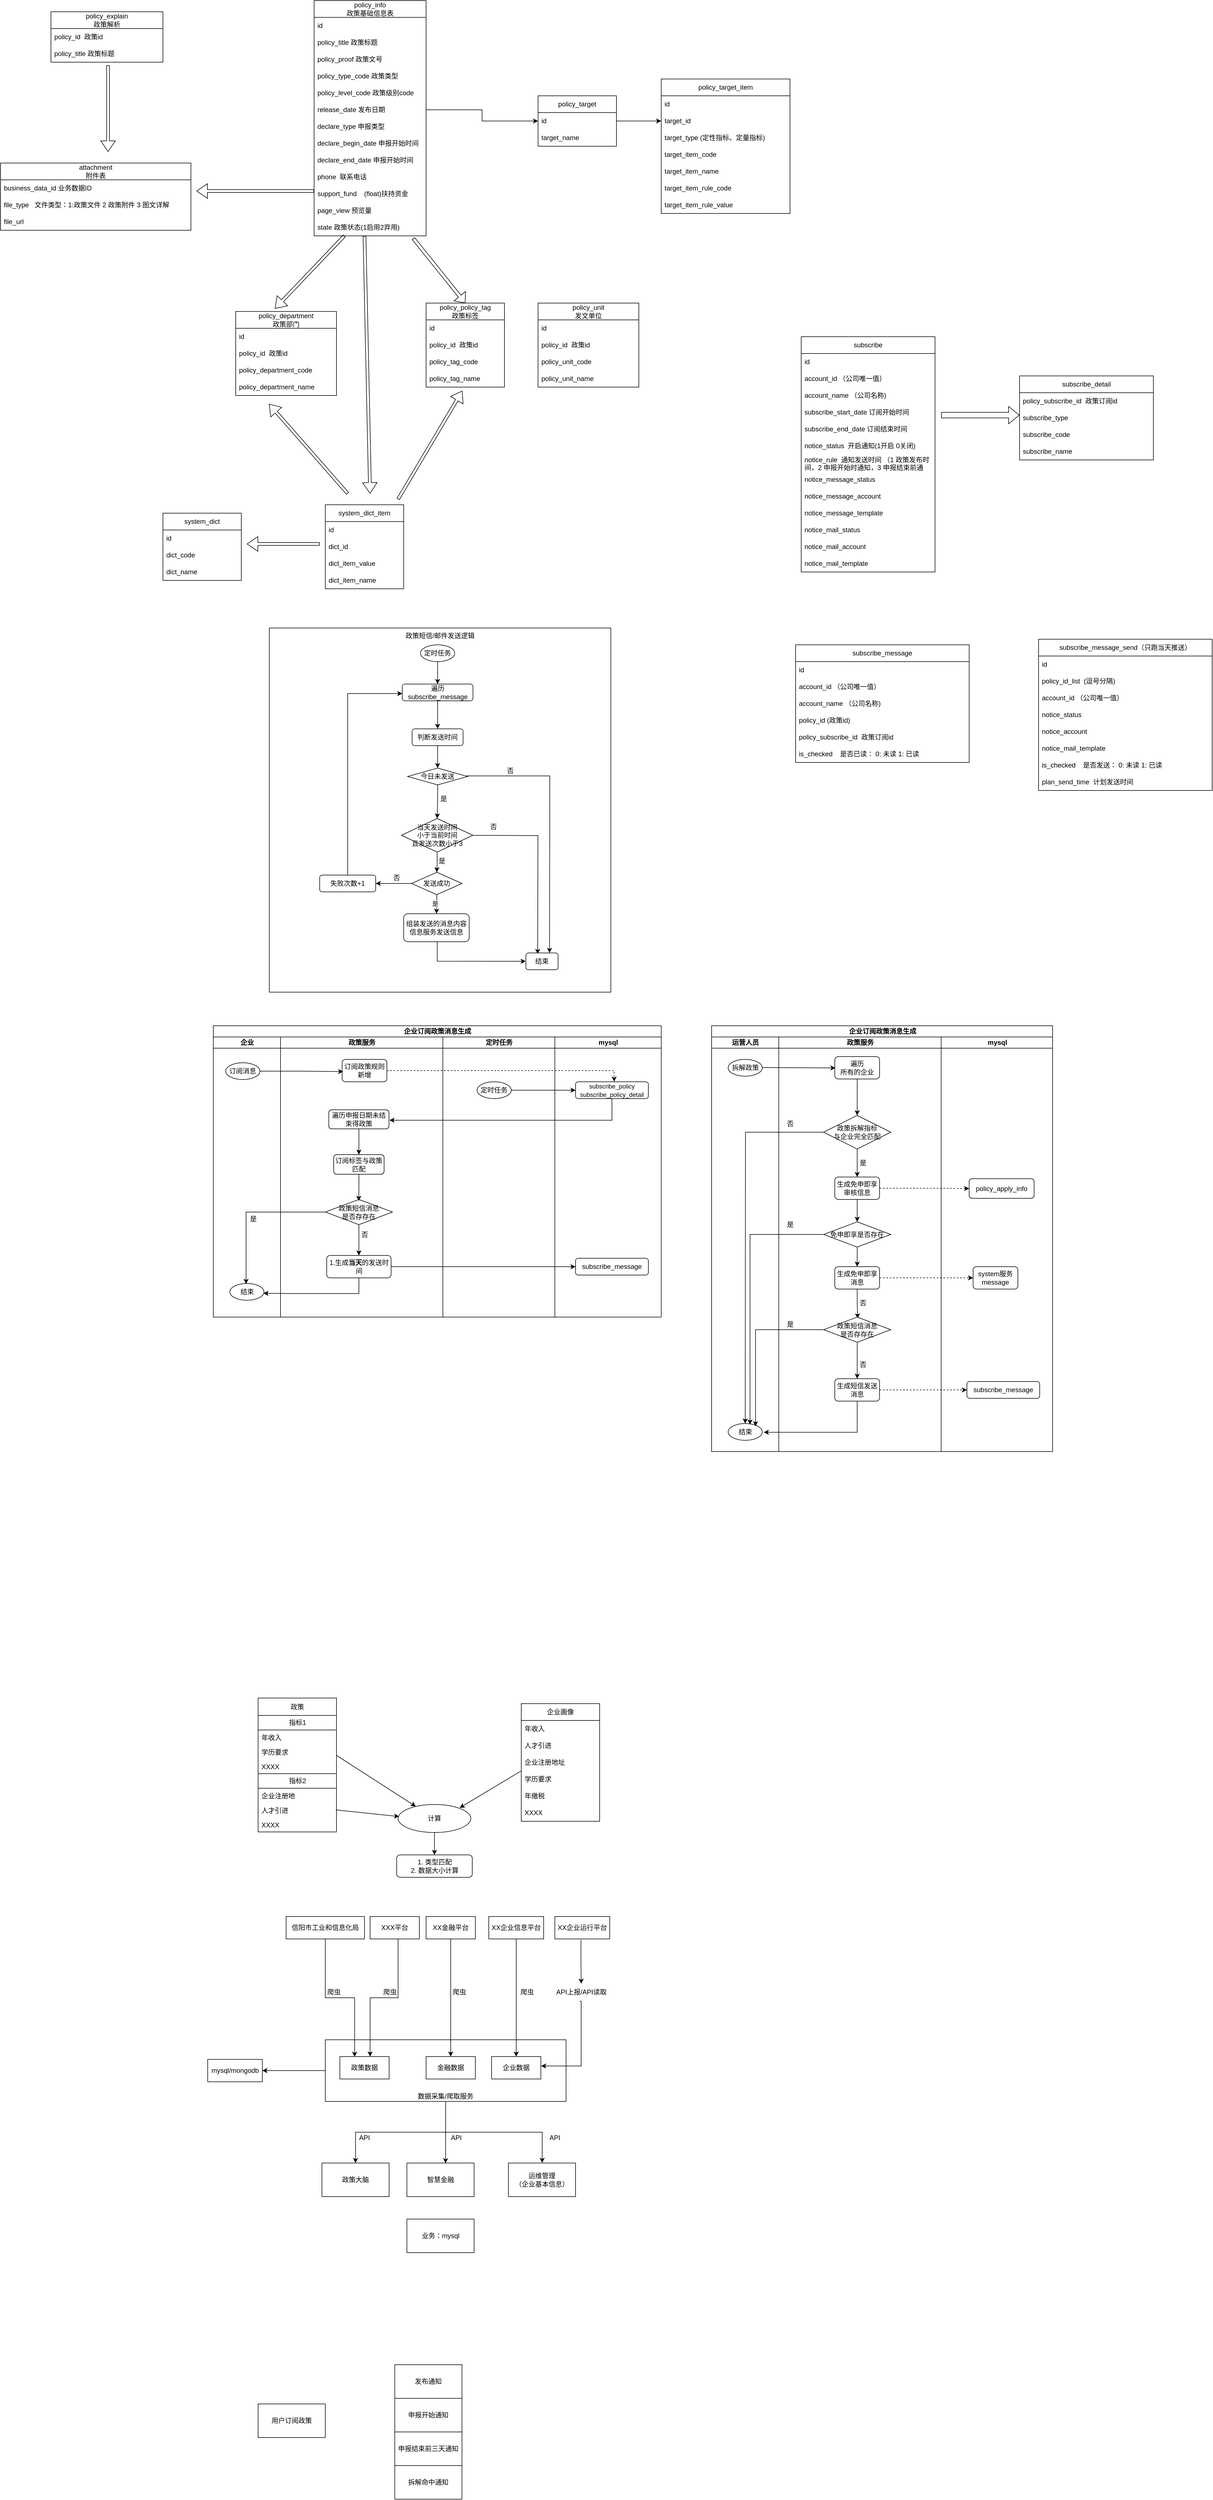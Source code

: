 <mxfile version="22.1.4" type="github">
  <diagram name="第 1 页" id="2xM9Q4XmKQ3uE5KLnZdW">
    <mxGraphModel dx="2224" dy="1910" grid="1" gridSize="10" guides="1" tooltips="1" connect="0" arrows="1" fold="1" page="1" pageScale="1" pageWidth="827" pageHeight="1169" math="0" shadow="0">
      <root>
        <mxCell id="0" />
        <mxCell id="1" parent="0" />
        <mxCell id="gBWArvIDeeEikkrldoBi-82" value="政策短信/邮件发送逻辑" style="rounded=0;whiteSpace=wrap;html=1;verticalAlign=top;" parent="1" vertex="1">
          <mxGeometry x="280" y="1000" width="610" height="650" as="geometry" />
        </mxCell>
        <mxCell id="bisRe-8OawZfb11u8gYM-2" value="policy_info&lt;br&gt;政策基础信息表" style="swimlane;fontStyle=0;childLayout=stackLayout;horizontal=1;startSize=30;horizontalStack=0;resizeParent=1;resizeParentMax=0;resizeLast=0;collapsible=1;marginBottom=0;whiteSpace=wrap;html=1;" parent="1" vertex="1">
          <mxGeometry x="360" y="-120" width="200" height="420" as="geometry" />
        </mxCell>
        <mxCell id="bisRe-8OawZfb11u8gYM-3" value="id" style="text;strokeColor=none;fillColor=none;align=left;verticalAlign=middle;spacingLeft=4;spacingRight=4;overflow=hidden;points=[[0,0.5],[1,0.5]];portConstraint=eastwest;rotatable=0;whiteSpace=wrap;html=1;" parent="bisRe-8OawZfb11u8gYM-2" vertex="1">
          <mxGeometry y="30" width="200" height="30" as="geometry" />
        </mxCell>
        <mxCell id="bisRe-8OawZfb11u8gYM-4" value="policy_title&amp;nbsp;政策标题" style="text;strokeColor=none;fillColor=none;align=left;verticalAlign=middle;spacingLeft=4;spacingRight=4;overflow=hidden;points=[[0,0.5],[1,0.5]];portConstraint=eastwest;rotatable=0;whiteSpace=wrap;html=1;" parent="bisRe-8OawZfb11u8gYM-2" vertex="1">
          <mxGeometry y="60" width="200" height="30" as="geometry" />
        </mxCell>
        <mxCell id="bisRe-8OawZfb11u8gYM-5" value="policy_proof&amp;nbsp;政策文号" style="text;strokeColor=none;fillColor=none;align=left;verticalAlign=middle;spacingLeft=4;spacingRight=4;overflow=hidden;points=[[0,0.5],[1,0.5]];portConstraint=eastwest;rotatable=0;whiteSpace=wrap;html=1;" parent="bisRe-8OawZfb11u8gYM-2" vertex="1">
          <mxGeometry y="90" width="200" height="30" as="geometry" />
        </mxCell>
        <mxCell id="bisRe-8OawZfb11u8gYM-113" value="policy_type_code 政策类型" style="text;strokeColor=none;fillColor=none;align=left;verticalAlign=middle;spacingLeft=4;spacingRight=4;overflow=hidden;points=[[0,0.5],[1,0.5]];portConstraint=eastwest;rotatable=0;whiteSpace=wrap;html=1;" parent="bisRe-8OawZfb11u8gYM-2" vertex="1">
          <mxGeometry y="120" width="200" height="30" as="geometry" />
        </mxCell>
        <mxCell id="bisRe-8OawZfb11u8gYM-114" value="policy_level_code 政策级别code" style="text;strokeColor=none;fillColor=none;align=left;verticalAlign=middle;spacingLeft=4;spacingRight=4;overflow=hidden;points=[[0,0.5],[1,0.5]];portConstraint=eastwest;rotatable=0;whiteSpace=wrap;html=1;" parent="bisRe-8OawZfb11u8gYM-2" vertex="1">
          <mxGeometry y="150" width="200" height="30" as="geometry" />
        </mxCell>
        <mxCell id="bisRe-8OawZfb11u8gYM-95" value="release_date 发布日期" style="text;strokeColor=none;fillColor=none;align=left;verticalAlign=middle;spacingLeft=4;spacingRight=4;overflow=hidden;points=[[0,0.5],[1,0.5]];portConstraint=eastwest;rotatable=0;whiteSpace=wrap;html=1;" parent="bisRe-8OawZfb11u8gYM-2" vertex="1">
          <mxGeometry y="180" width="200" height="30" as="geometry" />
        </mxCell>
        <mxCell id="bisRe-8OawZfb11u8gYM-100" value="declare_type&amp;nbsp;申报类型" style="text;strokeColor=none;fillColor=none;align=left;verticalAlign=middle;spacingLeft=4;spacingRight=4;overflow=hidden;points=[[0,0.5],[1,0.5]];portConstraint=eastwest;rotatable=0;whiteSpace=wrap;html=1;" parent="bisRe-8OawZfb11u8gYM-2" vertex="1">
          <mxGeometry y="210" width="200" height="30" as="geometry" />
        </mxCell>
        <mxCell id="bisRe-8OawZfb11u8gYM-98" value="declare_begin_date&amp;nbsp;申报开始时间" style="text;strokeColor=none;fillColor=none;align=left;verticalAlign=middle;spacingLeft=4;spacingRight=4;overflow=hidden;points=[[0,0.5],[1,0.5]];portConstraint=eastwest;rotatable=0;whiteSpace=wrap;html=1;" parent="bisRe-8OawZfb11u8gYM-2" vertex="1">
          <mxGeometry y="240" width="200" height="30" as="geometry" />
        </mxCell>
        <mxCell id="bisRe-8OawZfb11u8gYM-97" value="declare_end_date&amp;nbsp;申报开始时间" style="text;strokeColor=none;fillColor=none;align=left;verticalAlign=middle;spacingLeft=4;spacingRight=4;overflow=hidden;points=[[0,0.5],[1,0.5]];portConstraint=eastwest;rotatable=0;whiteSpace=wrap;html=1;" parent="bisRe-8OawZfb11u8gYM-2" vertex="1">
          <mxGeometry y="270" width="200" height="30" as="geometry" />
        </mxCell>
        <mxCell id="bisRe-8OawZfb11u8gYM-99" value="phone&amp;nbsp; 联系电话" style="text;strokeColor=none;fillColor=none;align=left;verticalAlign=middle;spacingLeft=4;spacingRight=4;overflow=hidden;points=[[0,0.5],[1,0.5]];portConstraint=eastwest;rotatable=0;whiteSpace=wrap;html=1;" parent="bisRe-8OawZfb11u8gYM-2" vertex="1">
          <mxGeometry y="300" width="200" height="30" as="geometry" />
        </mxCell>
        <mxCell id="bisRe-8OawZfb11u8gYM-101" value="support_fund&amp;nbsp; &amp;nbsp; (float)扶持资金" style="text;strokeColor=none;fillColor=none;align=left;verticalAlign=middle;spacingLeft=4;spacingRight=4;overflow=hidden;points=[[0,0.5],[1,0.5]];portConstraint=eastwest;rotatable=0;whiteSpace=wrap;html=1;" parent="bisRe-8OawZfb11u8gYM-2" vertex="1">
          <mxGeometry y="330" width="200" height="30" as="geometry" />
        </mxCell>
        <mxCell id="bisRe-8OawZfb11u8gYM-102" value="page_view 预览量" style="text;strokeColor=none;fillColor=none;align=left;verticalAlign=middle;spacingLeft=4;spacingRight=4;overflow=hidden;points=[[0,0.5],[1,0.5]];portConstraint=eastwest;rotatable=0;whiteSpace=wrap;html=1;" parent="bisRe-8OawZfb11u8gYM-2" vertex="1">
          <mxGeometry y="360" width="200" height="30" as="geometry" />
        </mxCell>
        <mxCell id="bisRe-8OawZfb11u8gYM-127" value="state 政策状态(1启用2弃用)" style="text;strokeColor=none;fillColor=none;align=left;verticalAlign=middle;spacingLeft=4;spacingRight=4;overflow=hidden;points=[[0,0.5],[1,0.5]];portConstraint=eastwest;rotatable=0;whiteSpace=wrap;html=1;" parent="bisRe-8OawZfb11u8gYM-2" vertex="1">
          <mxGeometry y="390" width="200" height="30" as="geometry" />
        </mxCell>
        <mxCell id="bisRe-8OawZfb11u8gYM-6" value="attachment&lt;br&gt;附件表" style="swimlane;fontStyle=0;childLayout=stackLayout;horizontal=1;startSize=30;horizontalStack=0;resizeParent=1;resizeParentMax=0;resizeLast=0;collapsible=1;marginBottom=0;whiteSpace=wrap;html=1;" parent="1" vertex="1">
          <mxGeometry x="-200" y="170" width="340" height="120" as="geometry" />
        </mxCell>
        <mxCell id="bisRe-8OawZfb11u8gYM-7" value="business_data_id 业务数据ID" style="text;strokeColor=none;fillColor=none;align=left;verticalAlign=middle;spacingLeft=4;spacingRight=4;overflow=hidden;points=[[0,0.5],[1,0.5]];portConstraint=eastwest;rotatable=0;whiteSpace=wrap;html=1;" parent="bisRe-8OawZfb11u8gYM-6" vertex="1">
          <mxGeometry y="30" width="340" height="30" as="geometry" />
        </mxCell>
        <mxCell id="bisRe-8OawZfb11u8gYM-8" value="file_type&amp;nbsp; &amp;nbsp;文件类型：1:政策文件 2 政策附件 3 图文详解" style="text;strokeColor=none;fillColor=none;align=left;verticalAlign=middle;spacingLeft=4;spacingRight=4;overflow=hidden;points=[[0,0.5],[1,0.5]];portConstraint=eastwest;rotatable=0;whiteSpace=wrap;html=1;" parent="bisRe-8OawZfb11u8gYM-6" vertex="1">
          <mxGeometry y="60" width="340" height="30" as="geometry" />
        </mxCell>
        <mxCell id="bisRe-8OawZfb11u8gYM-9" value="file_url" style="text;strokeColor=none;fillColor=none;align=left;verticalAlign=middle;spacingLeft=4;spacingRight=4;overflow=hidden;points=[[0,0.5],[1,0.5]];portConstraint=eastwest;rotatable=0;whiteSpace=wrap;html=1;" parent="bisRe-8OawZfb11u8gYM-6" vertex="1">
          <mxGeometry y="90" width="340" height="30" as="geometry" />
        </mxCell>
        <mxCell id="bisRe-8OawZfb11u8gYM-15" value="policy_policy_tag&lt;br&gt;政策标签" style="swimlane;fontStyle=0;childLayout=stackLayout;horizontal=1;startSize=30;horizontalStack=0;resizeParent=1;resizeParentMax=0;resizeLast=0;collapsible=1;marginBottom=0;whiteSpace=wrap;html=1;" parent="1" vertex="1">
          <mxGeometry x="560" y="420" width="140" height="150" as="geometry" />
        </mxCell>
        <mxCell id="bisRe-8OawZfb11u8gYM-16" value="id" style="text;strokeColor=none;fillColor=none;align=left;verticalAlign=middle;spacingLeft=4;spacingRight=4;overflow=hidden;points=[[0,0.5],[1,0.5]];portConstraint=eastwest;rotatable=0;whiteSpace=wrap;html=1;" parent="bisRe-8OawZfb11u8gYM-15" vertex="1">
          <mxGeometry y="30" width="140" height="30" as="geometry" />
        </mxCell>
        <mxCell id="bisRe-8OawZfb11u8gYM-17" value="policy_id&amp;nbsp; 政策id" style="text;strokeColor=none;fillColor=none;align=left;verticalAlign=middle;spacingLeft=4;spacingRight=4;overflow=hidden;points=[[0,0.5],[1,0.5]];portConstraint=eastwest;rotatable=0;whiteSpace=wrap;html=1;" parent="bisRe-8OawZfb11u8gYM-15" vertex="1">
          <mxGeometry y="60" width="140" height="30" as="geometry" />
        </mxCell>
        <mxCell id="bisRe-8OawZfb11u8gYM-18" value="policy_tag_code" style="text;strokeColor=none;fillColor=none;align=left;verticalAlign=middle;spacingLeft=4;spacingRight=4;overflow=hidden;points=[[0,0.5],[1,0.5]];portConstraint=eastwest;rotatable=0;whiteSpace=wrap;html=1;" parent="bisRe-8OawZfb11u8gYM-15" vertex="1">
          <mxGeometry y="90" width="140" height="30" as="geometry" />
        </mxCell>
        <mxCell id="bisRe-8OawZfb11u8gYM-19" value="policy_tag_name" style="text;strokeColor=none;fillColor=none;align=left;verticalAlign=middle;spacingLeft=4;spacingRight=4;overflow=hidden;points=[[0,0.5],[1,0.5]];portConstraint=eastwest;rotatable=0;whiteSpace=wrap;html=1;" parent="bisRe-8OawZfb11u8gYM-15" vertex="1">
          <mxGeometry y="120" width="140" height="30" as="geometry" />
        </mxCell>
        <mxCell id="bisRe-8OawZfb11u8gYM-25" value="policy_department&lt;br&gt;政策部门" style="swimlane;fontStyle=0;childLayout=stackLayout;horizontal=1;startSize=30;horizontalStack=0;resizeParent=1;resizeParentMax=0;resizeLast=0;collapsible=1;marginBottom=0;whiteSpace=wrap;html=1;" parent="1" vertex="1">
          <mxGeometry x="220" y="435" width="180" height="150" as="geometry" />
        </mxCell>
        <mxCell id="bisRe-8OawZfb11u8gYM-26" value="id" style="text;strokeColor=none;fillColor=none;align=left;verticalAlign=middle;spacingLeft=4;spacingRight=4;overflow=hidden;points=[[0,0.5],[1,0.5]];portConstraint=eastwest;rotatable=0;whiteSpace=wrap;html=1;" parent="bisRe-8OawZfb11u8gYM-25" vertex="1">
          <mxGeometry y="30" width="180" height="30" as="geometry" />
        </mxCell>
        <mxCell id="bisRe-8OawZfb11u8gYM-27" value="policy_id&amp;nbsp; 政策id" style="text;strokeColor=none;fillColor=none;align=left;verticalAlign=middle;spacingLeft=4;spacingRight=4;overflow=hidden;points=[[0,0.5],[1,0.5]];portConstraint=eastwest;rotatable=0;whiteSpace=wrap;html=1;" parent="bisRe-8OawZfb11u8gYM-25" vertex="1">
          <mxGeometry y="60" width="180" height="30" as="geometry" />
        </mxCell>
        <mxCell id="bisRe-8OawZfb11u8gYM-28" value="policy_department_code" style="text;strokeColor=none;fillColor=none;align=left;verticalAlign=middle;spacingLeft=4;spacingRight=4;overflow=hidden;points=[[0,0.5],[1,0.5]];portConstraint=eastwest;rotatable=0;whiteSpace=wrap;html=1;" parent="bisRe-8OawZfb11u8gYM-25" vertex="1">
          <mxGeometry y="90" width="180" height="30" as="geometry" />
        </mxCell>
        <mxCell id="bisRe-8OawZfb11u8gYM-29" value="policy_department_name" style="text;strokeColor=none;fillColor=none;align=left;verticalAlign=middle;spacingLeft=4;spacingRight=4;overflow=hidden;points=[[0,0.5],[1,0.5]];portConstraint=eastwest;rotatable=0;whiteSpace=wrap;html=1;" parent="bisRe-8OawZfb11u8gYM-25" vertex="1">
          <mxGeometry y="120" width="180" height="30" as="geometry" />
        </mxCell>
        <mxCell id="bisRe-8OawZfb11u8gYM-36" value="system_dict" style="swimlane;fontStyle=0;childLayout=stackLayout;horizontal=1;startSize=30;horizontalStack=0;resizeParent=1;resizeParentMax=0;resizeLast=0;collapsible=1;marginBottom=0;whiteSpace=wrap;html=1;" parent="1" vertex="1">
          <mxGeometry x="90" y="795" width="140" height="120" as="geometry" />
        </mxCell>
        <mxCell id="bisRe-8OawZfb11u8gYM-37" value="id" style="text;strokeColor=none;fillColor=none;align=left;verticalAlign=middle;spacingLeft=4;spacingRight=4;overflow=hidden;points=[[0,0.5],[1,0.5]];portConstraint=eastwest;rotatable=0;whiteSpace=wrap;html=1;" parent="bisRe-8OawZfb11u8gYM-36" vertex="1">
          <mxGeometry y="30" width="140" height="30" as="geometry" />
        </mxCell>
        <mxCell id="bisRe-8OawZfb11u8gYM-38" value="dict_code" style="text;strokeColor=none;fillColor=none;align=left;verticalAlign=middle;spacingLeft=4;spacingRight=4;overflow=hidden;points=[[0,0.5],[1,0.5]];portConstraint=eastwest;rotatable=0;whiteSpace=wrap;html=1;" parent="bisRe-8OawZfb11u8gYM-36" vertex="1">
          <mxGeometry y="60" width="140" height="30" as="geometry" />
        </mxCell>
        <mxCell id="bisRe-8OawZfb11u8gYM-39" value="dict_name" style="text;strokeColor=none;fillColor=none;align=left;verticalAlign=middle;spacingLeft=4;spacingRight=4;overflow=hidden;points=[[0,0.5],[1,0.5]];portConstraint=eastwest;rotatable=0;whiteSpace=wrap;html=1;" parent="bisRe-8OawZfb11u8gYM-36" vertex="1">
          <mxGeometry y="90" width="140" height="30" as="geometry" />
        </mxCell>
        <mxCell id="bisRe-8OawZfb11u8gYM-40" value="system_dict_item" style="swimlane;fontStyle=0;childLayout=stackLayout;horizontal=1;startSize=30;horizontalStack=0;resizeParent=1;resizeParentMax=0;resizeLast=0;collapsible=1;marginBottom=0;whiteSpace=wrap;html=1;" parent="1" vertex="1">
          <mxGeometry x="380" y="780" width="140" height="150" as="geometry" />
        </mxCell>
        <mxCell id="bisRe-8OawZfb11u8gYM-41" value="id" style="text;strokeColor=none;fillColor=none;align=left;verticalAlign=middle;spacingLeft=4;spacingRight=4;overflow=hidden;points=[[0,0.5],[1,0.5]];portConstraint=eastwest;rotatable=0;whiteSpace=wrap;html=1;" parent="bisRe-8OawZfb11u8gYM-40" vertex="1">
          <mxGeometry y="30" width="140" height="30" as="geometry" />
        </mxCell>
        <mxCell id="bisRe-8OawZfb11u8gYM-42" value="dict_id" style="text;strokeColor=none;fillColor=none;align=left;verticalAlign=middle;spacingLeft=4;spacingRight=4;overflow=hidden;points=[[0,0.5],[1,0.5]];portConstraint=eastwest;rotatable=0;whiteSpace=wrap;html=1;" parent="bisRe-8OawZfb11u8gYM-40" vertex="1">
          <mxGeometry y="60" width="140" height="30" as="geometry" />
        </mxCell>
        <mxCell id="bisRe-8OawZfb11u8gYM-43" value="dict_item_value" style="text;strokeColor=none;fillColor=none;align=left;verticalAlign=middle;spacingLeft=4;spacingRight=4;overflow=hidden;points=[[0,0.5],[1,0.5]];portConstraint=eastwest;rotatable=0;whiteSpace=wrap;html=1;" parent="bisRe-8OawZfb11u8gYM-40" vertex="1">
          <mxGeometry y="90" width="140" height="30" as="geometry" />
        </mxCell>
        <mxCell id="bisRe-8OawZfb11u8gYM-44" value="dict_item_name" style="text;strokeColor=none;fillColor=none;align=left;verticalAlign=middle;spacingLeft=4;spacingRight=4;overflow=hidden;points=[[0,0.5],[1,0.5]];portConstraint=eastwest;rotatable=0;whiteSpace=wrap;html=1;" parent="bisRe-8OawZfb11u8gYM-40" vertex="1">
          <mxGeometry y="120" width="140" height="30" as="geometry" />
        </mxCell>
        <mxCell id="bisRe-8OawZfb11u8gYM-61" value="" style="shape=flexArrow;endArrow=classic;html=1;rounded=0;width=5;" parent="1" edge="1">
          <mxGeometry width="50" height="50" relative="1" as="geometry">
            <mxPoint x="414" y="300" as="sourcePoint" />
            <mxPoint x="290" y="430" as="targetPoint" />
          </mxGeometry>
        </mxCell>
        <mxCell id="bisRe-8OawZfb11u8gYM-64" value="" style="shape=flexArrow;endArrow=classic;html=1;rounded=0;width=5.714;exitX=0.886;exitY=1.153;exitDx=0;exitDy=0;exitPerimeter=0;entryX=0.5;entryY=0;entryDx=0;entryDy=0;endSize=4.757;" parent="1" source="bisRe-8OawZfb11u8gYM-127" target="bisRe-8OawZfb11u8gYM-15" edge="1">
          <mxGeometry width="50" height="50" relative="1" as="geometry">
            <mxPoint x="530" y="280" as="sourcePoint" />
            <mxPoint x="860" y="430" as="targetPoint" />
          </mxGeometry>
        </mxCell>
        <mxCell id="bisRe-8OawZfb11u8gYM-65" value="" style="shape=flexArrow;endArrow=classic;html=1;rounded=0;width=5;entryX=0.463;entryY=1.218;entryDx=0;entryDy=0;entryPerimeter=0;" parent="1" target="bisRe-8OawZfb11u8gYM-19" edge="1">
          <mxGeometry width="50" height="50" relative="1" as="geometry">
            <mxPoint x="510" y="770" as="sourcePoint" />
            <mxPoint x="840" y="590" as="targetPoint" />
          </mxGeometry>
        </mxCell>
        <mxCell id="bisRe-8OawZfb11u8gYM-68" value="" style="shape=flexArrow;endArrow=classic;html=1;rounded=0;width=5;" parent="1" edge="1">
          <mxGeometry width="50" height="50" relative="1" as="geometry">
            <mxPoint x="420" y="760" as="sourcePoint" />
            <mxPoint x="279.5" y="600" as="targetPoint" />
          </mxGeometry>
        </mxCell>
        <mxCell id="bisRe-8OawZfb11u8gYM-74" value="policy_target" style="swimlane;fontStyle=0;childLayout=stackLayout;horizontal=1;startSize=30;horizontalStack=0;resizeParent=1;resizeParentMax=0;resizeLast=0;collapsible=1;marginBottom=0;whiteSpace=wrap;html=1;" parent="1" vertex="1">
          <mxGeometry x="760" y="50" width="140" height="90" as="geometry" />
        </mxCell>
        <mxCell id="bisRe-8OawZfb11u8gYM-75" value="id" style="text;strokeColor=none;fillColor=none;align=left;verticalAlign=middle;spacingLeft=4;spacingRight=4;overflow=hidden;points=[[0,0.5],[1,0.5]];portConstraint=eastwest;rotatable=0;whiteSpace=wrap;html=1;" parent="bisRe-8OawZfb11u8gYM-74" vertex="1">
          <mxGeometry y="30" width="140" height="30" as="geometry" />
        </mxCell>
        <mxCell id="bisRe-8OawZfb11u8gYM-76" value="target_name" style="text;strokeColor=none;fillColor=none;align=left;verticalAlign=middle;spacingLeft=4;spacingRight=4;overflow=hidden;points=[[0,0.5],[1,0.5]];portConstraint=eastwest;rotatable=0;whiteSpace=wrap;html=1;" parent="bisRe-8OawZfb11u8gYM-74" vertex="1">
          <mxGeometry y="60" width="140" height="30" as="geometry" />
        </mxCell>
        <mxCell id="bisRe-8OawZfb11u8gYM-78" value="policy_target_item" style="swimlane;fontStyle=0;childLayout=stackLayout;horizontal=1;startSize=30;horizontalStack=0;resizeParent=1;resizeParentMax=0;resizeLast=0;collapsible=1;marginBottom=0;whiteSpace=wrap;html=1;" parent="1" vertex="1">
          <mxGeometry x="980" y="20" width="230" height="240" as="geometry" />
        </mxCell>
        <mxCell id="bisRe-8OawZfb11u8gYM-79" value="id" style="text;strokeColor=none;fillColor=none;align=left;verticalAlign=middle;spacingLeft=4;spacingRight=4;overflow=hidden;points=[[0,0.5],[1,0.5]];portConstraint=eastwest;rotatable=0;whiteSpace=wrap;html=1;" parent="bisRe-8OawZfb11u8gYM-78" vertex="1">
          <mxGeometry y="30" width="230" height="30" as="geometry" />
        </mxCell>
        <mxCell id="bisRe-8OawZfb11u8gYM-80" value="target_id" style="text;strokeColor=none;fillColor=none;align=left;verticalAlign=middle;spacingLeft=4;spacingRight=4;overflow=hidden;points=[[0,0.5],[1,0.5]];portConstraint=eastwest;rotatable=0;whiteSpace=wrap;html=1;" parent="bisRe-8OawZfb11u8gYM-78" vertex="1">
          <mxGeometry y="60" width="230" height="30" as="geometry" />
        </mxCell>
        <mxCell id="bisRe-8OawZfb11u8gYM-86" value="target_type (定性指标、定量指标)" style="text;strokeColor=none;fillColor=none;align=left;verticalAlign=middle;spacingLeft=4;spacingRight=4;overflow=hidden;points=[[0,0.5],[1,0.5]];portConstraint=eastwest;rotatable=0;whiteSpace=wrap;html=1;" parent="bisRe-8OawZfb11u8gYM-78" vertex="1">
          <mxGeometry y="90" width="230" height="30" as="geometry" />
        </mxCell>
        <mxCell id="bisRe-8OawZfb11u8gYM-81" value="target_item_code" style="text;strokeColor=none;fillColor=none;align=left;verticalAlign=middle;spacingLeft=4;spacingRight=4;overflow=hidden;points=[[0,0.5],[1,0.5]];portConstraint=eastwest;rotatable=0;whiteSpace=wrap;html=1;" parent="bisRe-8OawZfb11u8gYM-78" vertex="1">
          <mxGeometry y="120" width="230" height="30" as="geometry" />
        </mxCell>
        <mxCell id="bisRe-8OawZfb11u8gYM-84" value="target_item_name" style="text;strokeColor=none;fillColor=none;align=left;verticalAlign=middle;spacingLeft=4;spacingRight=4;overflow=hidden;points=[[0,0.5],[1,0.5]];portConstraint=eastwest;rotatable=0;whiteSpace=wrap;html=1;" parent="bisRe-8OawZfb11u8gYM-78" vertex="1">
          <mxGeometry y="150" width="230" height="30" as="geometry" />
        </mxCell>
        <mxCell id="bisRe-8OawZfb11u8gYM-85" value="target_item_rule_code" style="text;strokeColor=none;fillColor=none;align=left;verticalAlign=middle;spacingLeft=4;spacingRight=4;overflow=hidden;points=[[0,0.5],[1,0.5]];portConstraint=eastwest;rotatable=0;whiteSpace=wrap;html=1;" parent="bisRe-8OawZfb11u8gYM-78" vertex="1">
          <mxGeometry y="180" width="230" height="30" as="geometry" />
        </mxCell>
        <mxCell id="bisRe-8OawZfb11u8gYM-87" value="target_item_rule_value" style="text;strokeColor=none;fillColor=none;align=left;verticalAlign=middle;spacingLeft=4;spacingRight=4;overflow=hidden;points=[[0,0.5],[1,0.5]];portConstraint=eastwest;rotatable=0;whiteSpace=wrap;html=1;" parent="bisRe-8OawZfb11u8gYM-78" vertex="1">
          <mxGeometry y="210" width="230" height="30" as="geometry" />
        </mxCell>
        <mxCell id="bisRe-8OawZfb11u8gYM-83" value="" style="shape=flexArrow;endArrow=classic;html=1;rounded=0;width=5;" parent="1" edge="1">
          <mxGeometry width="50" height="50" relative="1" as="geometry">
            <mxPoint x="360" y="220" as="sourcePoint" />
            <mxPoint x="150" y="220" as="targetPoint" />
          </mxGeometry>
        </mxCell>
        <mxCell id="bisRe-8OawZfb11u8gYM-88" value="subscribe" style="swimlane;fontStyle=0;childLayout=stackLayout;horizontal=1;startSize=30;horizontalStack=0;resizeParent=1;resizeParentMax=0;resizeLast=0;collapsible=1;marginBottom=0;whiteSpace=wrap;html=1;" parent="1" vertex="1">
          <mxGeometry x="1230" y="480" width="239" height="420" as="geometry" />
        </mxCell>
        <mxCell id="_FJIvnEvY_UykfFv3QYx-8" value="id" style="text;strokeColor=none;fillColor=none;align=left;verticalAlign=middle;spacingLeft=4;spacingRight=4;overflow=hidden;points=[[0,0.5],[1,0.5]];portConstraint=eastwest;rotatable=0;whiteSpace=wrap;html=1;" parent="bisRe-8OawZfb11u8gYM-88" vertex="1">
          <mxGeometry y="30" width="239" height="30" as="geometry" />
        </mxCell>
        <mxCell id="bisRe-8OawZfb11u8gYM-89" value="account_id （公司唯一值）" style="text;strokeColor=none;fillColor=none;align=left;verticalAlign=middle;spacingLeft=4;spacingRight=4;overflow=hidden;points=[[0,0.5],[1,0.5]];portConstraint=eastwest;rotatable=0;whiteSpace=wrap;html=1;" parent="bisRe-8OawZfb11u8gYM-88" vertex="1">
          <mxGeometry y="60" width="239" height="30" as="geometry" />
        </mxCell>
        <mxCell id="_FJIvnEvY_UykfFv3QYx-19" value="account_name （公司名称)" style="text;strokeColor=none;fillColor=none;align=left;verticalAlign=middle;spacingLeft=4;spacingRight=4;overflow=hidden;points=[[0,0.5],[1,0.5]];portConstraint=eastwest;rotatable=0;whiteSpace=wrap;html=1;" parent="bisRe-8OawZfb11u8gYM-88" vertex="1">
          <mxGeometry y="90" width="239" height="30" as="geometry" />
        </mxCell>
        <mxCell id="bisRe-8OawZfb11u8gYM-94" value="subscribe_start_date 订阅开始时间" style="text;strokeColor=none;fillColor=none;align=left;verticalAlign=middle;spacingLeft=4;spacingRight=4;overflow=hidden;points=[[0,0.5],[1,0.5]];portConstraint=eastwest;rotatable=0;whiteSpace=wrap;html=1;" parent="bisRe-8OawZfb11u8gYM-88" vertex="1">
          <mxGeometry y="120" width="239" height="30" as="geometry" />
        </mxCell>
        <mxCell id="bisRe-8OawZfb11u8gYM-93" value="subscribe_end_date 订阅结束时间" style="text;strokeColor=none;fillColor=none;align=left;verticalAlign=middle;spacingLeft=4;spacingRight=4;overflow=hidden;points=[[0,0.5],[1,0.5]];portConstraint=eastwest;rotatable=0;whiteSpace=wrap;html=1;" parent="bisRe-8OawZfb11u8gYM-88" vertex="1">
          <mxGeometry y="150" width="239" height="30" as="geometry" />
        </mxCell>
        <mxCell id="_FJIvnEvY_UykfFv3QYx-12" value="notice_status&amp;nbsp; 开启通知(1开启 0关闭)" style="text;strokeColor=none;fillColor=none;align=left;verticalAlign=middle;spacingLeft=4;spacingRight=4;overflow=hidden;points=[[0,0.5],[1,0.5]];portConstraint=eastwest;rotatable=0;whiteSpace=wrap;html=1;" parent="bisRe-8OawZfb11u8gYM-88" vertex="1">
          <mxGeometry y="180" width="239" height="30" as="geometry" />
        </mxCell>
        <mxCell id="_FJIvnEvY_UykfFv3QYx-11" value="notice_rule&amp;nbsp; 通知发送时间 （1 政策发布时间，2 申报开始时通知，3 申报结束前通知）" style="text;strokeColor=none;fillColor=none;align=left;verticalAlign=middle;spacingLeft=4;spacingRight=4;overflow=hidden;points=[[0,0.5],[1,0.5]];portConstraint=eastwest;rotatable=0;whiteSpace=wrap;html=1;" parent="bisRe-8OawZfb11u8gYM-88" vertex="1">
          <mxGeometry y="210" width="239" height="30" as="geometry" />
        </mxCell>
        <mxCell id="_FJIvnEvY_UykfFv3QYx-10" value="notice_message_status" style="text;strokeColor=none;fillColor=none;align=left;verticalAlign=middle;spacingLeft=4;spacingRight=4;overflow=hidden;points=[[0,0.5],[1,0.5]];portConstraint=eastwest;rotatable=0;whiteSpace=wrap;html=1;" parent="bisRe-8OawZfb11u8gYM-88" vertex="1">
          <mxGeometry y="240" width="239" height="30" as="geometry" />
        </mxCell>
        <mxCell id="_FJIvnEvY_UykfFv3QYx-13" value="notice_message_account" style="text;strokeColor=none;fillColor=none;align=left;verticalAlign=middle;spacingLeft=4;spacingRight=4;overflow=hidden;points=[[0,0.5],[1,0.5]];portConstraint=eastwest;rotatable=0;whiteSpace=wrap;html=1;" parent="bisRe-8OawZfb11u8gYM-88" vertex="1">
          <mxGeometry y="270" width="239" height="30" as="geometry" />
        </mxCell>
        <mxCell id="_FJIvnEvY_UykfFv3QYx-16" value="notice_message_template" style="text;strokeColor=none;fillColor=none;align=left;verticalAlign=middle;spacingLeft=4;spacingRight=4;overflow=hidden;points=[[0,0.5],[1,0.5]];portConstraint=eastwest;rotatable=0;whiteSpace=wrap;html=1;" parent="bisRe-8OawZfb11u8gYM-88" vertex="1">
          <mxGeometry y="300" width="239" height="30" as="geometry" />
        </mxCell>
        <mxCell id="_FJIvnEvY_UykfFv3QYx-15" value="notice_mail_status" style="text;strokeColor=none;fillColor=none;align=left;verticalAlign=middle;spacingLeft=4;spacingRight=4;overflow=hidden;points=[[0,0.5],[1,0.5]];portConstraint=eastwest;rotatable=0;whiteSpace=wrap;html=1;" parent="bisRe-8OawZfb11u8gYM-88" vertex="1">
          <mxGeometry y="330" width="239" height="30" as="geometry" />
        </mxCell>
        <mxCell id="_FJIvnEvY_UykfFv3QYx-14" value="notice_mail_account" style="text;strokeColor=none;fillColor=none;align=left;verticalAlign=middle;spacingLeft=4;spacingRight=4;overflow=hidden;points=[[0,0.5],[1,0.5]];portConstraint=eastwest;rotatable=0;whiteSpace=wrap;html=1;" parent="bisRe-8OawZfb11u8gYM-88" vertex="1">
          <mxGeometry y="360" width="239" height="30" as="geometry" />
        </mxCell>
        <mxCell id="_FJIvnEvY_UykfFv3QYx-17" value="notice_mail_template" style="text;strokeColor=none;fillColor=none;align=left;verticalAlign=middle;spacingLeft=4;spacingRight=4;overflow=hidden;points=[[0,0.5],[1,0.5]];portConstraint=eastwest;rotatable=0;whiteSpace=wrap;html=1;" parent="bisRe-8OawZfb11u8gYM-88" vertex="1">
          <mxGeometry y="390" width="239" height="30" as="geometry" />
        </mxCell>
        <mxCell id="bisRe-8OawZfb11u8gYM-103" style="edgeStyle=orthogonalEdgeStyle;rounded=0;orthogonalLoop=1;jettySize=auto;html=1;exitX=1;exitY=0.5;exitDx=0;exitDy=0;" parent="1" source="bisRe-8OawZfb11u8gYM-95" target="bisRe-8OawZfb11u8gYM-75" edge="1">
          <mxGeometry relative="1" as="geometry" />
        </mxCell>
        <mxCell id="bisRe-8OawZfb11u8gYM-104" style="edgeStyle=orthogonalEdgeStyle;rounded=0;orthogonalLoop=1;jettySize=auto;html=1;exitX=1;exitY=0.5;exitDx=0;exitDy=0;entryX=0;entryY=0.5;entryDx=0;entryDy=0;" parent="1" source="bisRe-8OawZfb11u8gYM-75" target="bisRe-8OawZfb11u8gYM-80" edge="1">
          <mxGeometry relative="1" as="geometry" />
        </mxCell>
        <mxCell id="bisRe-8OawZfb11u8gYM-105" value="subscribe_detail" style="swimlane;fontStyle=0;childLayout=stackLayout;horizontal=1;startSize=30;horizontalStack=0;resizeParent=1;resizeParentMax=0;resizeLast=0;collapsible=1;marginBottom=0;whiteSpace=wrap;html=1;" parent="1" vertex="1">
          <mxGeometry x="1620" y="550" width="239" height="150" as="geometry" />
        </mxCell>
        <mxCell id="bisRe-8OawZfb11u8gYM-107" value="policy_subscribe_id&amp;nbsp; 政策订阅id" style="text;strokeColor=none;fillColor=none;align=left;verticalAlign=middle;spacingLeft=4;spacingRight=4;overflow=hidden;points=[[0,0.5],[1,0.5]];portConstraint=eastwest;rotatable=0;whiteSpace=wrap;html=1;" parent="bisRe-8OawZfb11u8gYM-105" vertex="1">
          <mxGeometry y="30" width="239" height="30" as="geometry" />
        </mxCell>
        <mxCell id="bisRe-8OawZfb11u8gYM-111" value="subscribe_type" style="text;strokeColor=none;fillColor=none;align=left;verticalAlign=middle;spacingLeft=4;spacingRight=4;overflow=hidden;points=[[0,0.5],[1,0.5]];portConstraint=eastwest;rotatable=0;whiteSpace=wrap;html=1;" parent="bisRe-8OawZfb11u8gYM-105" vertex="1">
          <mxGeometry y="60" width="239" height="30" as="geometry" />
        </mxCell>
        <mxCell id="bisRe-8OawZfb11u8gYM-112" value="subscribe_code" style="text;strokeColor=none;fillColor=none;align=left;verticalAlign=middle;spacingLeft=4;spacingRight=4;overflow=hidden;points=[[0,0.5],[1,0.5]];portConstraint=eastwest;rotatable=0;whiteSpace=wrap;html=1;" parent="bisRe-8OawZfb11u8gYM-105" vertex="1">
          <mxGeometry y="90" width="239" height="30" as="geometry" />
        </mxCell>
        <mxCell id="_FJIvnEvY_UykfFv3QYx-9" value="subscribe_name" style="text;strokeColor=none;fillColor=none;align=left;verticalAlign=middle;spacingLeft=4;spacingRight=4;overflow=hidden;points=[[0,0.5],[1,0.5]];portConstraint=eastwest;rotatable=0;whiteSpace=wrap;html=1;" parent="bisRe-8OawZfb11u8gYM-105" vertex="1">
          <mxGeometry y="120" width="239" height="30" as="geometry" />
        </mxCell>
        <mxCell id="bisRe-8OawZfb11u8gYM-115" value="" style="shape=flexArrow;endArrow=classic;html=1;rounded=0;width=5;" parent="1" edge="1">
          <mxGeometry width="50" height="50" relative="1" as="geometry">
            <mxPoint x="450" y="300" as="sourcePoint" />
            <mxPoint x="460" y="760" as="targetPoint" />
          </mxGeometry>
        </mxCell>
        <mxCell id="bisRe-8OawZfb11u8gYM-116" value="" style="shape=flexArrow;endArrow=classic;html=1;rounded=0;width=5;" parent="1" edge="1">
          <mxGeometry width="50" height="50" relative="1" as="geometry">
            <mxPoint x="370" y="850" as="sourcePoint" />
            <mxPoint x="240" y="850" as="targetPoint" />
          </mxGeometry>
        </mxCell>
        <mxCell id="bisRe-8OawZfb11u8gYM-117" value="policy_explain&lt;br&gt;政策解析" style="swimlane;fontStyle=0;childLayout=stackLayout;horizontal=1;startSize=30;horizontalStack=0;resizeParent=1;resizeParentMax=0;resizeLast=0;collapsible=1;marginBottom=0;whiteSpace=wrap;html=1;" parent="1" vertex="1">
          <mxGeometry x="-110" y="-100" width="200" height="90" as="geometry" />
        </mxCell>
        <mxCell id="bisRe-8OawZfb11u8gYM-118" value="policy_id&amp;nbsp; 政策id" style="text;strokeColor=none;fillColor=none;align=left;verticalAlign=middle;spacingLeft=4;spacingRight=4;overflow=hidden;points=[[0,0.5],[1,0.5]];portConstraint=eastwest;rotatable=0;whiteSpace=wrap;html=1;" parent="bisRe-8OawZfb11u8gYM-117" vertex="1">
          <mxGeometry y="30" width="200" height="30" as="geometry" />
        </mxCell>
        <mxCell id="bisRe-8OawZfb11u8gYM-119" value="policy_title&amp;nbsp;政策标题" style="text;strokeColor=none;fillColor=none;align=left;verticalAlign=middle;spacingLeft=4;spacingRight=4;overflow=hidden;points=[[0,0.5],[1,0.5]];portConstraint=eastwest;rotatable=0;whiteSpace=wrap;html=1;" parent="bisRe-8OawZfb11u8gYM-117" vertex="1">
          <mxGeometry y="60" width="200" height="30" as="geometry" />
        </mxCell>
        <mxCell id="bisRe-8OawZfb11u8gYM-121" value="" style="shape=flexArrow;endArrow=classic;html=1;rounded=0;width=5;exitX=0.51;exitY=1.187;exitDx=0;exitDy=0;exitPerimeter=0;" parent="1" source="bisRe-8OawZfb11u8gYM-119" edge="1">
          <mxGeometry width="50" height="50" relative="1" as="geometry">
            <mxPoint x="370" y="230" as="sourcePoint" />
            <mxPoint x="-8" y="150" as="targetPoint" />
          </mxGeometry>
        </mxCell>
        <mxCell id="bisRe-8OawZfb11u8gYM-122" value="policy_unit&lt;br&gt;发文单位" style="swimlane;fontStyle=0;childLayout=stackLayout;horizontal=1;startSize=30;horizontalStack=0;resizeParent=1;resizeParentMax=0;resizeLast=0;collapsible=1;marginBottom=0;whiteSpace=wrap;html=1;" parent="1" vertex="1">
          <mxGeometry x="760" y="420" width="180" height="150" as="geometry" />
        </mxCell>
        <mxCell id="bisRe-8OawZfb11u8gYM-123" value="id" style="text;strokeColor=none;fillColor=none;align=left;verticalAlign=middle;spacingLeft=4;spacingRight=4;overflow=hidden;points=[[0,0.5],[1,0.5]];portConstraint=eastwest;rotatable=0;whiteSpace=wrap;html=1;" parent="bisRe-8OawZfb11u8gYM-122" vertex="1">
          <mxGeometry y="30" width="180" height="30" as="geometry" />
        </mxCell>
        <mxCell id="bisRe-8OawZfb11u8gYM-124" value="policy_id&amp;nbsp; 政策id" style="text;strokeColor=none;fillColor=none;align=left;verticalAlign=middle;spacingLeft=4;spacingRight=4;overflow=hidden;points=[[0,0.5],[1,0.5]];portConstraint=eastwest;rotatable=0;whiteSpace=wrap;html=1;" parent="bisRe-8OawZfb11u8gYM-122" vertex="1">
          <mxGeometry y="60" width="180" height="30" as="geometry" />
        </mxCell>
        <mxCell id="bisRe-8OawZfb11u8gYM-125" value="policy_unit_code" style="text;strokeColor=none;fillColor=none;align=left;verticalAlign=middle;spacingLeft=4;spacingRight=4;overflow=hidden;points=[[0,0.5],[1,0.5]];portConstraint=eastwest;rotatable=0;whiteSpace=wrap;html=1;" parent="bisRe-8OawZfb11u8gYM-122" vertex="1">
          <mxGeometry y="90" width="180" height="30" as="geometry" />
        </mxCell>
        <mxCell id="bisRe-8OawZfb11u8gYM-126" value="policy_unit_name" style="text;strokeColor=none;fillColor=none;align=left;verticalAlign=middle;spacingLeft=4;spacingRight=4;overflow=hidden;points=[[0,0.5],[1,0.5]];portConstraint=eastwest;rotatable=0;whiteSpace=wrap;html=1;" parent="bisRe-8OawZfb11u8gYM-122" vertex="1">
          <mxGeometry y="120" width="180" height="30" as="geometry" />
        </mxCell>
        <mxCell id="_FJIvnEvY_UykfFv3QYx-1" value="subscribe_message" style="swimlane;fontStyle=0;childLayout=stackLayout;horizontal=1;startSize=30;horizontalStack=0;resizeParent=1;resizeParentMax=0;resizeLast=0;collapsible=1;marginBottom=0;whiteSpace=wrap;html=1;" parent="1" vertex="1">
          <mxGeometry x="1220" y="1030" width="310" height="210" as="geometry" />
        </mxCell>
        <mxCell id="_FJIvnEvY_UykfFv3QYx-20" value="id" style="text;strokeColor=none;fillColor=none;align=left;verticalAlign=middle;spacingLeft=4;spacingRight=4;overflow=hidden;points=[[0,0.5],[1,0.5]];portConstraint=eastwest;rotatable=0;whiteSpace=wrap;html=1;" parent="_FJIvnEvY_UykfFv3QYx-1" vertex="1">
          <mxGeometry y="30" width="310" height="30" as="geometry" />
        </mxCell>
        <mxCell id="_FJIvnEvY_UykfFv3QYx-2" value="account_id （公司唯一值）" style="text;strokeColor=none;fillColor=none;align=left;verticalAlign=middle;spacingLeft=4;spacingRight=4;overflow=hidden;points=[[0,0.5],[1,0.5]];portConstraint=eastwest;rotatable=0;whiteSpace=wrap;html=1;" parent="_FJIvnEvY_UykfFv3QYx-1" vertex="1">
          <mxGeometry y="60" width="310" height="30" as="geometry" />
        </mxCell>
        <mxCell id="_FJIvnEvY_UykfFv3QYx-3" value="account_name （公司名称)" style="text;strokeColor=none;fillColor=none;align=left;verticalAlign=middle;spacingLeft=4;spacingRight=4;overflow=hidden;points=[[0,0.5],[1,0.5]];portConstraint=eastwest;rotatable=0;whiteSpace=wrap;html=1;" parent="_FJIvnEvY_UykfFv3QYx-1" vertex="1">
          <mxGeometry y="90" width="310" height="30" as="geometry" />
        </mxCell>
        <mxCell id="_FJIvnEvY_UykfFv3QYx-29" value="policy_id (政策id)" style="text;strokeColor=none;fillColor=none;align=left;verticalAlign=middle;spacingLeft=4;spacingRight=4;overflow=hidden;points=[[0,0.5],[1,0.5]];portConstraint=eastwest;rotatable=0;whiteSpace=wrap;html=1;" parent="_FJIvnEvY_UykfFv3QYx-1" vertex="1">
          <mxGeometry y="120" width="310" height="30" as="geometry" />
        </mxCell>
        <mxCell id="_FJIvnEvY_UykfFv3QYx-6" value="policy_subscribe_id&amp;nbsp; 政策订阅id" style="text;strokeColor=none;fillColor=none;align=left;verticalAlign=middle;spacingLeft=4;spacingRight=4;overflow=hidden;points=[[0,0.5],[1,0.5]];portConstraint=eastwest;rotatable=0;whiteSpace=wrap;html=1;" parent="_FJIvnEvY_UykfFv3QYx-1" vertex="1">
          <mxGeometry y="150" width="310" height="30" as="geometry" />
        </mxCell>
        <mxCell id="_FJIvnEvY_UykfFv3QYx-36" value="is_checked&amp;nbsp; &amp;nbsp;&amp;nbsp;是否已读： 0: 未读 1: 已读" style="text;strokeColor=none;fillColor=none;align=left;verticalAlign=middle;spacingLeft=4;spacingRight=4;overflow=hidden;points=[[0,0.5],[1,0.5]];portConstraint=eastwest;rotatable=0;whiteSpace=wrap;html=1;" parent="_FJIvnEvY_UykfFv3QYx-1" vertex="1">
          <mxGeometry y="180" width="310" height="30" as="geometry" />
        </mxCell>
        <mxCell id="_FJIvnEvY_UykfFv3QYx-18" value="" style="shape=flexArrow;endArrow=classic;html=1;rounded=0;" parent="1" edge="1">
          <mxGeometry width="50" height="50" relative="1" as="geometry">
            <mxPoint x="1480" y="620" as="sourcePoint" />
            <mxPoint x="1620" y="620" as="targetPoint" />
          </mxGeometry>
        </mxCell>
        <mxCell id="_FJIvnEvY_UykfFv3QYx-30" value="subscribe_message_send（只跑当天推送）" style="swimlane;fontStyle=0;childLayout=stackLayout;horizontal=1;startSize=30;horizontalStack=0;resizeParent=1;resizeParentMax=0;resizeLast=0;collapsible=1;marginBottom=0;whiteSpace=wrap;html=1;" parent="1" vertex="1">
          <mxGeometry x="1654" y="1020" width="310" height="270" as="geometry" />
        </mxCell>
        <mxCell id="_FJIvnEvY_UykfFv3QYx-31" value="id" style="text;strokeColor=none;fillColor=none;align=left;verticalAlign=middle;spacingLeft=4;spacingRight=4;overflow=hidden;points=[[0,0.5],[1,0.5]];portConstraint=eastwest;rotatable=0;whiteSpace=wrap;html=1;" parent="_FJIvnEvY_UykfFv3QYx-30" vertex="1">
          <mxGeometry y="30" width="310" height="30" as="geometry" />
        </mxCell>
        <mxCell id="UyHdMAJt9d4iDrEaoFpb-38" value="policy_id_list&amp;nbsp; (逗号分隔)" style="text;strokeColor=none;fillColor=none;align=left;verticalAlign=middle;spacingLeft=4;spacingRight=4;overflow=hidden;points=[[0,0.5],[1,0.5]];portConstraint=eastwest;rotatable=0;whiteSpace=wrap;html=1;" parent="_FJIvnEvY_UykfFv3QYx-30" vertex="1">
          <mxGeometry y="60" width="310" height="30" as="geometry" />
        </mxCell>
        <mxCell id="UyHdMAJt9d4iDrEaoFpb-39" value="account_id （公司唯一值）" style="text;strokeColor=none;fillColor=none;align=left;verticalAlign=middle;spacingLeft=4;spacingRight=4;overflow=hidden;points=[[0,0.5],[1,0.5]];portConstraint=eastwest;rotatable=0;whiteSpace=wrap;html=1;" parent="_FJIvnEvY_UykfFv3QYx-30" vertex="1">
          <mxGeometry y="90" width="310" height="30" as="geometry" />
        </mxCell>
        <mxCell id="_FJIvnEvY_UykfFv3QYx-35" value="notice_status" style="text;strokeColor=none;fillColor=none;align=left;verticalAlign=middle;spacingLeft=4;spacingRight=4;overflow=hidden;points=[[0,0.5],[1,0.5]];portConstraint=eastwest;rotatable=0;whiteSpace=wrap;html=1;" parent="_FJIvnEvY_UykfFv3QYx-30" vertex="1">
          <mxGeometry y="120" width="310" height="30" as="geometry" />
        </mxCell>
        <mxCell id="_FJIvnEvY_UykfFv3QYx-34" value="notice_account" style="text;strokeColor=none;fillColor=none;align=left;verticalAlign=middle;spacingLeft=4;spacingRight=4;overflow=hidden;points=[[0,0.5],[1,0.5]];portConstraint=eastwest;rotatable=0;whiteSpace=wrap;html=1;" parent="_FJIvnEvY_UykfFv3QYx-30" vertex="1">
          <mxGeometry y="150" width="310" height="30" as="geometry" />
        </mxCell>
        <mxCell id="_FJIvnEvY_UykfFv3QYx-37" value="notice_mail_template" style="text;strokeColor=none;fillColor=none;align=left;verticalAlign=middle;spacingLeft=4;spacingRight=4;overflow=hidden;points=[[0,0.5],[1,0.5]];portConstraint=eastwest;rotatable=0;whiteSpace=wrap;html=1;" parent="_FJIvnEvY_UykfFv3QYx-30" vertex="1">
          <mxGeometry y="180" width="310" height="30" as="geometry" />
        </mxCell>
        <mxCell id="_FJIvnEvY_UykfFv3QYx-38" value="&lt;span style=&quot;color: rgb(0, 0, 0); font-family: Helvetica; font-size: 12px; font-style: normal; font-variant-ligatures: normal; font-variant-caps: normal; font-weight: 400; letter-spacing: normal; orphans: 2; text-align: left; text-indent: 0px; text-transform: none; widows: 2; word-spacing: 0px; -webkit-text-stroke-width: 0px; background-color: rgb(251, 251, 251); text-decoration-thickness: initial; text-decoration-style: initial; text-decoration-color: initial; float: none; display: inline !important;&quot;&gt;is_checked&amp;nbsp; &amp;nbsp;&amp;nbsp;是否发送： 0: 未读 1: 已读&lt;/span&gt;" style="text;strokeColor=none;fillColor=none;align=left;verticalAlign=middle;spacingLeft=4;spacingRight=4;overflow=hidden;points=[[0,0.5],[1,0.5]];portConstraint=eastwest;rotatable=0;whiteSpace=wrap;html=1;" parent="_FJIvnEvY_UykfFv3QYx-30" vertex="1">
          <mxGeometry y="210" width="310" height="30" as="geometry" />
        </mxCell>
        <mxCell id="_FJIvnEvY_UykfFv3QYx-39" value="plan_send_time&amp;nbsp; 计划发送时间" style="text;strokeColor=none;fillColor=none;align=left;verticalAlign=middle;spacingLeft=4;spacingRight=4;overflow=hidden;points=[[0,0.5],[1,0.5]];portConstraint=eastwest;rotatable=0;whiteSpace=wrap;html=1;" parent="_FJIvnEvY_UykfFv3QYx-30" vertex="1">
          <mxGeometry y="240" width="310" height="30" as="geometry" />
        </mxCell>
        <mxCell id="7U41KO869kOjIQt08ySt-1" value="企业订阅政策消息生成" style="swimlane;childLayout=stackLayout;resizeParent=1;resizeParentMax=0;startSize=20;html=1;" parent="1" vertex="1">
          <mxGeometry x="180.0" y="1710" width="800.0" height="520" as="geometry" />
        </mxCell>
        <mxCell id="7U41KO869kOjIQt08ySt-2" value="企业" style="swimlane;startSize=20;html=1;" parent="7U41KO869kOjIQt08ySt-1" vertex="1">
          <mxGeometry y="20" width="120" height="500" as="geometry" />
        </mxCell>
        <mxCell id="gBWArvIDeeEikkrldoBi-2" value="订阅消息" style="ellipse;whiteSpace=wrap;html=1;" parent="7U41KO869kOjIQt08ySt-2" vertex="1">
          <mxGeometry x="22.25" y="46" width="61" height="30" as="geometry" />
        </mxCell>
        <mxCell id="gBWArvIDeeEikkrldoBi-129" value="结束" style="ellipse;whiteSpace=wrap;html=1;" parent="7U41KO869kOjIQt08ySt-2" vertex="1">
          <mxGeometry x="29.5" y="440" width="61" height="30" as="geometry" />
        </mxCell>
        <mxCell id="gBWArvIDeeEikkrldoBi-131" value="是" style="text;html=1;align=center;verticalAlign=middle;resizable=0;points=[];autosize=1;strokeColor=none;fillColor=none;" parent="7U41KO869kOjIQt08ySt-2" vertex="1">
          <mxGeometry x="50.5" y="310" width="40" height="30" as="geometry" />
        </mxCell>
        <mxCell id="7U41KO869kOjIQt08ySt-3" value="政策服务" style="swimlane;startSize=20;html=1;aspect=fixed;" parent="7U41KO869kOjIQt08ySt-1" vertex="1">
          <mxGeometry x="120" y="20" width="290.0" height="500" as="geometry" />
        </mxCell>
        <mxCell id="7U41KO869kOjIQt08ySt-16" value="订阅政策规则新增" style="rounded=1;whiteSpace=wrap;html=1;fillColor=#FFFFFF;strokeColor=#000000;" parent="7U41KO869kOjIQt08ySt-3" vertex="1">
          <mxGeometry x="110" y="40" width="80" height="40" as="geometry" />
        </mxCell>
        <mxCell id="gBWArvIDeeEikkrldoBi-10" style="edgeStyle=orthogonalEdgeStyle;rounded=0;orthogonalLoop=1;jettySize=auto;html=1;" parent="7U41KO869kOjIQt08ySt-3" source="7U41KO869kOjIQt08ySt-23" target="7U41KO869kOjIQt08ySt-33" edge="1">
          <mxGeometry relative="1" as="geometry" />
        </mxCell>
        <mxCell id="7U41KO869kOjIQt08ySt-23" value="遍历申报日期未结束得政策" style="rounded=1;whiteSpace=wrap;html=1;" parent="7U41KO869kOjIQt08ySt-3" vertex="1">
          <mxGeometry x="86.25" y="130" width="107.5" height="34" as="geometry" />
        </mxCell>
        <mxCell id="7U41KO869kOjIQt08ySt-33" value="订阅标签与政策匹配" style="rounded=1;whiteSpace=wrap;html=1;" parent="7U41KO869kOjIQt08ySt-3" vertex="1">
          <mxGeometry x="95" y="210" width="90" height="35" as="geometry" />
        </mxCell>
        <mxCell id="gBWArvIDeeEikkrldoBi-125" value="政策短信消息&lt;br&gt;是否存存在" style="rhombus;whiteSpace=wrap;html=1;" parent="7U41KO869kOjIQt08ySt-3" vertex="1">
          <mxGeometry x="80.0" y="290" width="120" height="45" as="geometry" />
        </mxCell>
        <mxCell id="gBWArvIDeeEikkrldoBi-126" style="edgeStyle=orthogonalEdgeStyle;rounded=0;orthogonalLoop=1;jettySize=auto;html=1;entryX=0.498;entryY=0.058;entryDx=0;entryDy=0;entryPerimeter=0;" parent="7U41KO869kOjIQt08ySt-3" source="7U41KO869kOjIQt08ySt-33" target="gBWArvIDeeEikkrldoBi-125" edge="1">
          <mxGeometry relative="1" as="geometry" />
        </mxCell>
        <mxCell id="7U41KO869kOjIQt08ySt-4" value="定时任务" style="swimlane;startSize=20;html=1;" parent="7U41KO869kOjIQt08ySt-1" vertex="1">
          <mxGeometry x="410.0" y="20" width="200" height="500" as="geometry" />
        </mxCell>
        <mxCell id="gBWArvIDeeEikkrldoBi-5" value="定时任务" style="ellipse;whiteSpace=wrap;html=1;" parent="7U41KO869kOjIQt08ySt-4" vertex="1">
          <mxGeometry x="61.13" y="80" width="61" height="30" as="geometry" />
        </mxCell>
        <mxCell id="7U41KO869kOjIQt08ySt-6" value="mysql" style="swimlane;startSize=20;html=1;" parent="7U41KO869kOjIQt08ySt-1" vertex="1">
          <mxGeometry x="610.0" y="20" width="190" height="500" as="geometry" />
        </mxCell>
        <mxCell id="7U41KO869kOjIQt08ySt-21" value="&lt;font style=&quot;&quot;&gt;&lt;font style=&quot;font-size: 11px;&quot;&gt;subscribe_policy&lt;/font&gt;&lt;br style=&quot;font-size: 11px;&quot;&gt;&lt;span style=&quot;font-size: 11px;&quot;&gt;subscribe_policy_detail&lt;/span&gt;&lt;/font&gt;" style="rounded=1;whiteSpace=wrap;html=1;" parent="7U41KO869kOjIQt08ySt-6" vertex="1">
          <mxGeometry x="37" y="80" width="130" height="30" as="geometry" />
        </mxCell>
        <mxCell id="7U41KO869kOjIQt08ySt-44" value="1.生成&lt;b&gt;当天&lt;/b&gt;的发送时间" style="rounded=1;whiteSpace=wrap;html=1;" parent="7U41KO869kOjIQt08ySt-6" vertex="1">
          <mxGeometry x="-407.5" y="390" width="115" height="40" as="geometry" />
        </mxCell>
        <mxCell id="7U41KO869kOjIQt08ySt-30" value="subscribe_message" style="rounded=1;whiteSpace=wrap;html=1;" parent="7U41KO869kOjIQt08ySt-6" vertex="1">
          <mxGeometry x="37" y="395" width="130" height="30" as="geometry" />
        </mxCell>
        <mxCell id="gBWArvIDeeEikkrldoBi-11" style="edgeStyle=orthogonalEdgeStyle;rounded=0;orthogonalLoop=1;jettySize=auto;html=1;" parent="7U41KO869kOjIQt08ySt-6" source="7U41KO869kOjIQt08ySt-44" target="7U41KO869kOjIQt08ySt-30" edge="1">
          <mxGeometry relative="1" as="geometry" />
        </mxCell>
        <mxCell id="gBWArvIDeeEikkrldoBi-6" style="edgeStyle=orthogonalEdgeStyle;rounded=0;orthogonalLoop=1;jettySize=auto;html=1;entryX=0.53;entryY=-0.011;entryDx=0;entryDy=0;entryPerimeter=0;dashed=1;" parent="7U41KO869kOjIQt08ySt-1" source="7U41KO869kOjIQt08ySt-16" target="7U41KO869kOjIQt08ySt-21" edge="1">
          <mxGeometry relative="1" as="geometry" />
        </mxCell>
        <mxCell id="gBWArvIDeeEikkrldoBi-7" style="edgeStyle=orthogonalEdgeStyle;rounded=0;orthogonalLoop=1;jettySize=auto;html=1;" parent="7U41KO869kOjIQt08ySt-1" source="gBWArvIDeeEikkrldoBi-5" target="7U41KO869kOjIQt08ySt-21" edge="1">
          <mxGeometry relative="1" as="geometry" />
        </mxCell>
        <mxCell id="gBWArvIDeeEikkrldoBi-9" style="edgeStyle=orthogonalEdgeStyle;rounded=0;orthogonalLoop=1;jettySize=auto;html=1;entryX=1.007;entryY=0.546;entryDx=0;entryDy=0;entryPerimeter=0;" parent="7U41KO869kOjIQt08ySt-1" source="7U41KO869kOjIQt08ySt-21" target="7U41KO869kOjIQt08ySt-23" edge="1">
          <mxGeometry relative="1" as="geometry">
            <Array as="points">
              <mxPoint x="712" y="169" />
            </Array>
          </mxGeometry>
        </mxCell>
        <mxCell id="gBWArvIDeeEikkrldoBi-80" style="edgeStyle=orthogonalEdgeStyle;rounded=0;orthogonalLoop=1;jettySize=auto;html=1;entryX=0.025;entryY=0.544;entryDx=0;entryDy=0;entryPerimeter=0;" parent="7U41KO869kOjIQt08ySt-1" source="gBWArvIDeeEikkrldoBi-2" target="7U41KO869kOjIQt08ySt-16" edge="1">
          <mxGeometry relative="1" as="geometry" />
        </mxCell>
        <mxCell id="gBWArvIDeeEikkrldoBi-127" style="edgeStyle=orthogonalEdgeStyle;rounded=0;orthogonalLoop=1;jettySize=auto;html=1;" parent="7U41KO869kOjIQt08ySt-1" source="gBWArvIDeeEikkrldoBi-125" target="7U41KO869kOjIQt08ySt-44" edge="1">
          <mxGeometry relative="1" as="geometry" />
        </mxCell>
        <mxCell id="gBWArvIDeeEikkrldoBi-130" style="edgeStyle=orthogonalEdgeStyle;rounded=0;orthogonalLoop=1;jettySize=auto;html=1;entryX=0.475;entryY=0.029;entryDx=0;entryDy=0;entryPerimeter=0;" parent="7U41KO869kOjIQt08ySt-1" source="gBWArvIDeeEikkrldoBi-125" target="gBWArvIDeeEikkrldoBi-129" edge="1">
          <mxGeometry relative="1" as="geometry" />
        </mxCell>
        <mxCell id="gBWArvIDeeEikkrldoBi-132" style="edgeStyle=orthogonalEdgeStyle;rounded=0;orthogonalLoop=1;jettySize=auto;html=1;entryX=0.981;entryY=0.585;entryDx=0;entryDy=0;entryPerimeter=0;" parent="7U41KO869kOjIQt08ySt-1" source="7U41KO869kOjIQt08ySt-44" target="gBWArvIDeeEikkrldoBi-129" edge="1">
          <mxGeometry relative="1" as="geometry">
            <Array as="points">
              <mxPoint x="260" y="478" />
              <mxPoint x="145" y="478" />
            </Array>
          </mxGeometry>
        </mxCell>
        <mxCell id="UyHdMAJt9d4iDrEaoFpb-10" value="指标1" style="swimlane;fontStyle=0;childLayout=stackLayout;horizontal=1;startSize=26;fillColor=none;horizontalStack=0;resizeParent=1;resizeParentMax=0;resizeLast=0;collapsible=1;marginBottom=0;html=1;" parent="1" vertex="1">
          <mxGeometry x="260" y="2941" width="140" height="104" as="geometry" />
        </mxCell>
        <mxCell id="UyHdMAJt9d4iDrEaoFpb-11" value="年收入" style="text;strokeColor=none;fillColor=none;align=left;verticalAlign=top;spacingLeft=4;spacingRight=4;overflow=hidden;rotatable=0;points=[[0,0.5],[1,0.5]];portConstraint=eastwest;whiteSpace=wrap;html=1;" parent="UyHdMAJt9d4iDrEaoFpb-10" vertex="1">
          <mxGeometry y="26" width="140" height="26" as="geometry" />
        </mxCell>
        <mxCell id="UyHdMAJt9d4iDrEaoFpb-13" value="学历要求" style="text;strokeColor=none;fillColor=none;align=left;verticalAlign=top;spacingLeft=4;spacingRight=4;overflow=hidden;rotatable=0;points=[[0,0.5],[1,0.5]];portConstraint=eastwest;whiteSpace=wrap;html=1;" parent="UyHdMAJt9d4iDrEaoFpb-10" vertex="1">
          <mxGeometry y="52" width="140" height="26" as="geometry" />
        </mxCell>
        <mxCell id="UyHdMAJt9d4iDrEaoFpb-28" value="XXXX" style="text;strokeColor=none;fillColor=none;align=left;verticalAlign=top;spacingLeft=4;spacingRight=4;overflow=hidden;rotatable=0;points=[[0,0.5],[1,0.5]];portConstraint=eastwest;whiteSpace=wrap;html=1;" parent="UyHdMAJt9d4iDrEaoFpb-10" vertex="1">
          <mxGeometry y="78" width="140" height="26" as="geometry" />
        </mxCell>
        <mxCell id="UyHdMAJt9d4iDrEaoFpb-16" value="企业画像" style="swimlane;fontStyle=0;childLayout=stackLayout;horizontal=1;startSize=30;horizontalStack=0;resizeParent=1;resizeParentMax=0;resizeLast=0;collapsible=1;marginBottom=0;whiteSpace=wrap;html=1;" parent="1" vertex="1">
          <mxGeometry x="730" y="2920" width="140" height="210" as="geometry" />
        </mxCell>
        <mxCell id="UyHdMAJt9d4iDrEaoFpb-17" value="年收入" style="text;strokeColor=none;fillColor=none;align=left;verticalAlign=middle;spacingLeft=4;spacingRight=4;overflow=hidden;points=[[0,0.5],[1,0.5]];portConstraint=eastwest;rotatable=0;whiteSpace=wrap;html=1;" parent="UyHdMAJt9d4iDrEaoFpb-16" vertex="1">
          <mxGeometry y="30" width="140" height="30" as="geometry" />
        </mxCell>
        <mxCell id="UyHdMAJt9d4iDrEaoFpb-18" value="人才引进" style="text;strokeColor=none;fillColor=none;align=left;verticalAlign=middle;spacingLeft=4;spacingRight=4;overflow=hidden;points=[[0,0.5],[1,0.5]];portConstraint=eastwest;rotatable=0;whiteSpace=wrap;html=1;" parent="UyHdMAJt9d4iDrEaoFpb-16" vertex="1">
          <mxGeometry y="60" width="140" height="30" as="geometry" />
        </mxCell>
        <mxCell id="UyHdMAJt9d4iDrEaoFpb-19" value="企业注册地址" style="text;strokeColor=none;fillColor=none;align=left;verticalAlign=middle;spacingLeft=4;spacingRight=4;overflow=hidden;points=[[0,0.5],[1,0.5]];portConstraint=eastwest;rotatable=0;whiteSpace=wrap;html=1;" parent="UyHdMAJt9d4iDrEaoFpb-16" vertex="1">
          <mxGeometry y="90" width="140" height="30" as="geometry" />
        </mxCell>
        <mxCell id="UyHdMAJt9d4iDrEaoFpb-25" value="学历要求" style="text;strokeColor=none;fillColor=none;align=left;verticalAlign=middle;spacingLeft=4;spacingRight=4;overflow=hidden;points=[[0,0.5],[1,0.5]];portConstraint=eastwest;rotatable=0;whiteSpace=wrap;html=1;" parent="UyHdMAJt9d4iDrEaoFpb-16" vertex="1">
          <mxGeometry y="120" width="140" height="30" as="geometry" />
        </mxCell>
        <mxCell id="UyHdMAJt9d4iDrEaoFpb-26" value="年缴税" style="text;strokeColor=none;fillColor=none;align=left;verticalAlign=middle;spacingLeft=4;spacingRight=4;overflow=hidden;points=[[0,0.5],[1,0.5]];portConstraint=eastwest;rotatable=0;whiteSpace=wrap;html=1;" parent="UyHdMAJt9d4iDrEaoFpb-16" vertex="1">
          <mxGeometry y="150" width="140" height="30" as="geometry" />
        </mxCell>
        <mxCell id="UyHdMAJt9d4iDrEaoFpb-29" value="XXXX" style="text;strokeColor=none;fillColor=none;align=left;verticalAlign=middle;spacingLeft=4;spacingRight=4;overflow=hidden;points=[[0,0.5],[1,0.5]];portConstraint=eastwest;rotatable=0;whiteSpace=wrap;html=1;" parent="UyHdMAJt9d4iDrEaoFpb-16" vertex="1">
          <mxGeometry y="180" width="140" height="30" as="geometry" />
        </mxCell>
        <mxCell id="UyHdMAJt9d4iDrEaoFpb-20" value="政策" style="rounded=0;whiteSpace=wrap;html=1;" parent="1" vertex="1">
          <mxGeometry x="260" y="2910" width="140" height="31" as="geometry" />
        </mxCell>
        <mxCell id="UyHdMAJt9d4iDrEaoFpb-21" value="指标2" style="swimlane;fontStyle=0;childLayout=stackLayout;horizontal=1;startSize=26;fillColor=none;horizontalStack=0;resizeParent=1;resizeParentMax=0;resizeLast=0;collapsible=1;marginBottom=0;html=1;" parent="1" vertex="1">
          <mxGeometry x="260" y="3045" width="140" height="104" as="geometry" />
        </mxCell>
        <mxCell id="UyHdMAJt9d4iDrEaoFpb-22" value="企业注册地" style="text;strokeColor=none;fillColor=none;align=left;verticalAlign=top;spacingLeft=4;spacingRight=4;overflow=hidden;rotatable=0;points=[[0,0.5],[1,0.5]];portConstraint=eastwest;whiteSpace=wrap;html=1;" parent="UyHdMAJt9d4iDrEaoFpb-21" vertex="1">
          <mxGeometry y="26" width="140" height="26" as="geometry" />
        </mxCell>
        <mxCell id="UyHdMAJt9d4iDrEaoFpb-23" value="人才引进" style="text;strokeColor=none;fillColor=none;align=left;verticalAlign=top;spacingLeft=4;spacingRight=4;overflow=hidden;rotatable=0;points=[[0,0.5],[1,0.5]];portConstraint=eastwest;whiteSpace=wrap;html=1;" parent="UyHdMAJt9d4iDrEaoFpb-21" vertex="1">
          <mxGeometry y="52" width="140" height="26" as="geometry" />
        </mxCell>
        <mxCell id="UyHdMAJt9d4iDrEaoFpb-27" value="XXXX" style="text;strokeColor=none;fillColor=none;align=left;verticalAlign=top;spacingLeft=4;spacingRight=4;overflow=hidden;rotatable=0;points=[[0,0.5],[1,0.5]];portConstraint=eastwest;whiteSpace=wrap;html=1;" parent="UyHdMAJt9d4iDrEaoFpb-21" vertex="1">
          <mxGeometry y="78" width="140" height="26" as="geometry" />
        </mxCell>
        <mxCell id="UyHdMAJt9d4iDrEaoFpb-37" value="" style="edgeStyle=orthogonalEdgeStyle;rounded=0;orthogonalLoop=1;jettySize=auto;html=1;" parent="1" source="UyHdMAJt9d4iDrEaoFpb-30" target="UyHdMAJt9d4iDrEaoFpb-36" edge="1">
          <mxGeometry relative="1" as="geometry" />
        </mxCell>
        <mxCell id="UyHdMAJt9d4iDrEaoFpb-30" value="计算" style="ellipse;whiteSpace=wrap;html=1;" parent="1" vertex="1">
          <mxGeometry x="510" y="3100" width="130" height="50" as="geometry" />
        </mxCell>
        <mxCell id="UyHdMAJt9d4iDrEaoFpb-31" value="" style="endArrow=classic;html=1;rounded=0;exitX=0.997;exitY=0.733;exitDx=0;exitDy=0;exitPerimeter=0;" parent="1" source="UyHdMAJt9d4iDrEaoFpb-13" target="UyHdMAJt9d4iDrEaoFpb-30" edge="1">
          <mxGeometry width="50" height="50" relative="1" as="geometry">
            <mxPoint x="610" y="3110" as="sourcePoint" />
            <mxPoint x="660" y="3060" as="targetPoint" />
          </mxGeometry>
        </mxCell>
        <mxCell id="UyHdMAJt9d4iDrEaoFpb-34" value="" style="endArrow=classic;html=1;rounded=0;exitX=0.99;exitY=0.486;exitDx=0;exitDy=0;exitPerimeter=0;entryX=0.015;entryY=0.43;entryDx=0;entryDy=0;entryPerimeter=0;" parent="1" source="UyHdMAJt9d4iDrEaoFpb-23" target="UyHdMAJt9d4iDrEaoFpb-30" edge="1">
          <mxGeometry width="50" height="50" relative="1" as="geometry">
            <mxPoint x="610" y="3110" as="sourcePoint" />
            <mxPoint x="660" y="3060" as="targetPoint" />
          </mxGeometry>
        </mxCell>
        <mxCell id="UyHdMAJt9d4iDrEaoFpb-35" value="" style="endArrow=classic;html=1;rounded=0;exitX=0;exitY=0;exitDx=0;exitDy=0;exitPerimeter=0;" parent="1" source="UyHdMAJt9d4iDrEaoFpb-25" edge="1">
          <mxGeometry width="50" height="50" relative="1" as="geometry">
            <mxPoint x="660" y="3060" as="sourcePoint" />
            <mxPoint x="620" y="3106" as="targetPoint" />
          </mxGeometry>
        </mxCell>
        <mxCell id="UyHdMAJt9d4iDrEaoFpb-36" value="1. 类型匹配&lt;br&gt;2. 数据大小计算" style="rounded=1;whiteSpace=wrap;html=1;" parent="1" vertex="1">
          <mxGeometry x="507.5" y="3190" width="135" height="40" as="geometry" />
        </mxCell>
        <mxCell id="Ucv7UtGjpNOLDIL33GQc-1" value="mysql/mongodb" style="rounded=0;whiteSpace=wrap;html=1;" parent="1" vertex="1">
          <mxGeometry x="170" y="3555" width="97.5" height="40" as="geometry" />
        </mxCell>
        <mxCell id="Ucv7UtGjpNOLDIL33GQc-24" style="edgeStyle=orthogonalEdgeStyle;rounded=0;orthogonalLoop=1;jettySize=auto;html=1;" parent="1" source="Ucv7UtGjpNOLDIL33GQc-2" target="Ucv7UtGjpNOLDIL33GQc-1" edge="1">
          <mxGeometry relative="1" as="geometry" />
        </mxCell>
        <mxCell id="Ucv7UtGjpNOLDIL33GQc-36" style="edgeStyle=orthogonalEdgeStyle;rounded=0;orthogonalLoop=1;jettySize=auto;html=1;" parent="1" source="Ucv7UtGjpNOLDIL33GQc-2" target="Ucv7UtGjpNOLDIL33GQc-31" edge="1">
          <mxGeometry relative="1" as="geometry" />
        </mxCell>
        <mxCell id="Ucv7UtGjpNOLDIL33GQc-2" value="数据采集/爬取服务" style="rounded=0;whiteSpace=wrap;html=1;verticalAlign=bottom;align=center;" parent="1" vertex="1">
          <mxGeometry x="380" y="3520" width="430" height="110" as="geometry" />
        </mxCell>
        <mxCell id="Ucv7UtGjpNOLDIL33GQc-4" value="业务：mysql" style="rounded=0;whiteSpace=wrap;html=1;" parent="1" vertex="1">
          <mxGeometry x="525.75" y="3840" width="120" height="60" as="geometry" />
        </mxCell>
        <mxCell id="Ucv7UtGjpNOLDIL33GQc-6" value="信阳市工业和信息化局" style="rounded=0;whiteSpace=wrap;html=1;" parent="1" vertex="1">
          <mxGeometry x="310" y="3300" width="140" height="40" as="geometry" />
        </mxCell>
        <mxCell id="Ucv7UtGjpNOLDIL33GQc-12" style="edgeStyle=orthogonalEdgeStyle;rounded=0;orthogonalLoop=1;jettySize=auto;html=1;" parent="1" source="Ucv7UtGjpNOLDIL33GQc-8" target="Ucv7UtGjpNOLDIL33GQc-9" edge="1">
          <mxGeometry relative="1" as="geometry">
            <Array as="points">
              <mxPoint x="510" y="3445" />
              <mxPoint x="460" y="3445" />
            </Array>
          </mxGeometry>
        </mxCell>
        <mxCell id="Ucv7UtGjpNOLDIL33GQc-8" value="XXX平台" style="rounded=0;whiteSpace=wrap;html=1;" parent="1" vertex="1">
          <mxGeometry x="460" y="3300" width="88" height="40" as="geometry" />
        </mxCell>
        <mxCell id="Ucv7UtGjpNOLDIL33GQc-9" value="政策数据" style="rounded=0;whiteSpace=wrap;html=1;" parent="1" vertex="1">
          <mxGeometry x="406" y="3550" width="88" height="40" as="geometry" />
        </mxCell>
        <mxCell id="Ucv7UtGjpNOLDIL33GQc-13" style="edgeStyle=orthogonalEdgeStyle;rounded=0;orthogonalLoop=1;jettySize=auto;html=1;entryX=0.3;entryY=0.01;entryDx=0;entryDy=0;entryPerimeter=0;" parent="1" source="Ucv7UtGjpNOLDIL33GQc-6" target="Ucv7UtGjpNOLDIL33GQc-9" edge="1">
          <mxGeometry relative="1" as="geometry" />
        </mxCell>
        <mxCell id="Ucv7UtGjpNOLDIL33GQc-14" value="金融数据" style="rounded=0;whiteSpace=wrap;html=1;" parent="1" vertex="1">
          <mxGeometry x="560" y="3550" width="88" height="40" as="geometry" />
        </mxCell>
        <mxCell id="Ucv7UtGjpNOLDIL33GQc-15" value="企业数据" style="rounded=0;whiteSpace=wrap;html=1;" parent="1" vertex="1">
          <mxGeometry x="677" y="3550" width="88" height="40" as="geometry" />
        </mxCell>
        <mxCell id="Ucv7UtGjpNOLDIL33GQc-17" style="edgeStyle=orthogonalEdgeStyle;rounded=0;orthogonalLoop=1;jettySize=auto;html=1;" parent="1" source="Ucv7UtGjpNOLDIL33GQc-16" target="Ucv7UtGjpNOLDIL33GQc-14" edge="1">
          <mxGeometry relative="1" as="geometry" />
        </mxCell>
        <mxCell id="Ucv7UtGjpNOLDIL33GQc-16" value="XX金融平台" style="rounded=0;whiteSpace=wrap;html=1;" parent="1" vertex="1">
          <mxGeometry x="560" y="3300" width="88" height="40" as="geometry" />
        </mxCell>
        <mxCell id="Ucv7UtGjpNOLDIL33GQc-19" style="edgeStyle=orthogonalEdgeStyle;rounded=0;orthogonalLoop=1;jettySize=auto;html=1;" parent="1" source="Ucv7UtGjpNOLDIL33GQc-18" target="Ucv7UtGjpNOLDIL33GQc-15" edge="1">
          <mxGeometry relative="1" as="geometry" />
        </mxCell>
        <mxCell id="Ucv7UtGjpNOLDIL33GQc-18" value="XX企业信息平台" style="rounded=0;whiteSpace=wrap;html=1;" parent="1" vertex="1">
          <mxGeometry x="672" y="3300" width="98" height="40" as="geometry" />
        </mxCell>
        <mxCell id="Ucv7UtGjpNOLDIL33GQc-20" value="爬虫" style="text;html=1;align=center;verticalAlign=middle;resizable=0;points=[];autosize=1;strokeColor=none;fillColor=none;" parent="1" vertex="1">
          <mxGeometry x="593.75" y="3420" width="50" height="30" as="geometry" />
        </mxCell>
        <mxCell id="Ucv7UtGjpNOLDIL33GQc-21" value="爬虫" style="text;html=1;align=center;verticalAlign=middle;resizable=0;points=[];autosize=1;strokeColor=none;fillColor=none;" parent="1" vertex="1">
          <mxGeometry x="370" y="3420" width="50" height="30" as="geometry" />
        </mxCell>
        <mxCell id="Ucv7UtGjpNOLDIL33GQc-22" value="爬虫" style="text;html=1;align=center;verticalAlign=middle;resizable=0;points=[];autosize=1;strokeColor=none;fillColor=none;" parent="1" vertex="1">
          <mxGeometry x="470" y="3420" width="50" height="30" as="geometry" />
        </mxCell>
        <mxCell id="Ucv7UtGjpNOLDIL33GQc-23" value="爬虫" style="text;html=1;align=center;verticalAlign=middle;resizable=0;points=[];autosize=1;strokeColor=none;fillColor=none;" parent="1" vertex="1">
          <mxGeometry x="715" y="3420" width="50" height="30" as="geometry" />
        </mxCell>
        <mxCell id="Ucv7UtGjpNOLDIL33GQc-25" value="XX企业运行平台" style="rounded=0;whiteSpace=wrap;html=1;" parent="1" vertex="1">
          <mxGeometry x="790" y="3300" width="98" height="40" as="geometry" />
        </mxCell>
        <mxCell id="Ucv7UtGjpNOLDIL33GQc-26" style="edgeStyle=orthogonalEdgeStyle;rounded=0;orthogonalLoop=1;jettySize=auto;html=1;entryX=1.006;entryY=0.418;entryDx=0;entryDy=0;entryPerimeter=0;exitX=0.476;exitY=1.038;exitDx=0;exitDy=0;exitPerimeter=0;" parent="1" source="Ucv7UtGjpNOLDIL33GQc-27" target="Ucv7UtGjpNOLDIL33GQc-15" edge="1">
          <mxGeometry relative="1" as="geometry">
            <Array as="points">
              <mxPoint x="837" y="3567" />
            </Array>
          </mxGeometry>
        </mxCell>
        <mxCell id="Ucv7UtGjpNOLDIL33GQc-29" value="" style="edgeStyle=orthogonalEdgeStyle;rounded=0;orthogonalLoop=1;jettySize=auto;html=1;exitX=0.476;exitY=1.038;exitDx=0;exitDy=0;exitPerimeter=0;" parent="1" source="Ucv7UtGjpNOLDIL33GQc-25" target="Ucv7UtGjpNOLDIL33GQc-27" edge="1">
          <mxGeometry relative="1" as="geometry">
            <mxPoint x="837" y="3342" as="sourcePoint" />
            <mxPoint x="766" y="3567" as="targetPoint" />
            <Array as="points" />
          </mxGeometry>
        </mxCell>
        <mxCell id="Ucv7UtGjpNOLDIL33GQc-27" value="API上报/API读取" style="text;html=1;align=center;verticalAlign=middle;resizable=0;points=[];autosize=1;strokeColor=none;fillColor=none;" parent="1" vertex="1">
          <mxGeometry x="782.07" y="3420" width="110" height="30" as="geometry" />
        </mxCell>
        <mxCell id="Ucv7UtGjpNOLDIL33GQc-31" value="政策大脑" style="rounded=0;whiteSpace=wrap;html=1;" parent="1" vertex="1">
          <mxGeometry x="374" y="3740" width="120" height="60" as="geometry" />
        </mxCell>
        <mxCell id="Ucv7UtGjpNOLDIL33GQc-32" value="智慧金融" style="rounded=0;whiteSpace=wrap;html=1;" parent="1" vertex="1">
          <mxGeometry x="525.75" y="3740" width="120" height="60" as="geometry" />
        </mxCell>
        <mxCell id="Ucv7UtGjpNOLDIL33GQc-33" value="运维管理&lt;br&gt;（企业基本信息）" style="rounded=0;whiteSpace=wrap;html=1;" parent="1" vertex="1">
          <mxGeometry x="707" y="3740" width="120" height="60" as="geometry" />
        </mxCell>
        <mxCell id="Ucv7UtGjpNOLDIL33GQc-37" style="edgeStyle=orthogonalEdgeStyle;rounded=0;orthogonalLoop=1;jettySize=auto;html=1;entryX=0.575;entryY=0.007;entryDx=0;entryDy=0;entryPerimeter=0;" parent="1" source="Ucv7UtGjpNOLDIL33GQc-2" target="Ucv7UtGjpNOLDIL33GQc-32" edge="1">
          <mxGeometry relative="1" as="geometry" />
        </mxCell>
        <mxCell id="Ucv7UtGjpNOLDIL33GQc-38" style="edgeStyle=orthogonalEdgeStyle;rounded=0;orthogonalLoop=1;jettySize=auto;html=1;entryX=0.503;entryY=-0.005;entryDx=0;entryDy=0;entryPerimeter=0;" parent="1" source="Ucv7UtGjpNOLDIL33GQc-2" target="Ucv7UtGjpNOLDIL33GQc-33" edge="1">
          <mxGeometry relative="1" as="geometry" />
        </mxCell>
        <mxCell id="Ucv7UtGjpNOLDIL33GQc-39" value="API" style="text;html=1;strokeColor=none;fillColor=none;align=center;verticalAlign=middle;whiteSpace=wrap;rounded=0;" parent="1" vertex="1">
          <mxGeometry x="760" y="3680" width="60" height="30" as="geometry" />
        </mxCell>
        <mxCell id="Ucv7UtGjpNOLDIL33GQc-40" value="API" style="text;html=1;strokeColor=none;fillColor=none;align=center;verticalAlign=middle;whiteSpace=wrap;rounded=0;" parent="1" vertex="1">
          <mxGeometry x="583.75" y="3680" width="60" height="30" as="geometry" />
        </mxCell>
        <mxCell id="Ucv7UtGjpNOLDIL33GQc-41" value="API" style="text;html=1;strokeColor=none;fillColor=none;align=center;verticalAlign=middle;whiteSpace=wrap;rounded=0;" parent="1" vertex="1">
          <mxGeometry x="420" y="3680" width="60" height="30" as="geometry" />
        </mxCell>
        <mxCell id="gBWArvIDeeEikkrldoBi-12" value="企业订阅政策消息生成" style="swimlane;childLayout=stackLayout;resizeParent=1;resizeParentMax=0;startSize=20;html=1;" parent="1" vertex="1">
          <mxGeometry x="1070" y="1710" width="609" height="760" as="geometry" />
        </mxCell>
        <mxCell id="gBWArvIDeeEikkrldoBi-15" value="" style="endArrow=classic;html=1;rounded=0;entryX=0.016;entryY=0.507;entryDx=0;entryDy=0;entryPerimeter=0;exitX=0.976;exitY=0.483;exitDx=0;exitDy=0;exitPerimeter=0;" parent="gBWArvIDeeEikkrldoBi-12" source="gBWArvIDeeEikkrldoBi-14" target="gBWArvIDeeEikkrldoBi-19" edge="1">
          <mxGeometry width="50" height="50" relative="1" as="geometry">
            <mxPoint x="100.0" y="75" as="sourcePoint" />
            <mxPoint x="270.0" y="45" as="targetPoint" />
          </mxGeometry>
        </mxCell>
        <mxCell id="gBWArvIDeeEikkrldoBi-13" value="运营人员" style="swimlane;startSize=20;html=1;" parent="gBWArvIDeeEikkrldoBi-12" vertex="1">
          <mxGeometry y="20" width="120" height="740" as="geometry" />
        </mxCell>
        <mxCell id="gBWArvIDeeEikkrldoBi-14" value="拆解政策" style="ellipse;whiteSpace=wrap;html=1;" parent="gBWArvIDeeEikkrldoBi-13" vertex="1">
          <mxGeometry x="29.5" y="40" width="61" height="30" as="geometry" />
        </mxCell>
        <mxCell id="gBWArvIDeeEikkrldoBi-56" value="结束" style="ellipse;whiteSpace=wrap;html=1;" parent="gBWArvIDeeEikkrldoBi-13" vertex="1">
          <mxGeometry x="29.5" y="690" width="61" height="30" as="geometry" />
        </mxCell>
        <mxCell id="gBWArvIDeeEikkrldoBi-18" value="政策服务" style="swimlane;startSize=20;html=1;" parent="gBWArvIDeeEikkrldoBi-12" vertex="1">
          <mxGeometry x="120" y="20" width="290" height="740" as="geometry" />
        </mxCell>
        <mxCell id="gBWArvIDeeEikkrldoBi-55" style="edgeStyle=orthogonalEdgeStyle;rounded=0;orthogonalLoop=1;jettySize=auto;html=1;" parent="gBWArvIDeeEikkrldoBi-18" source="gBWArvIDeeEikkrldoBi-19" target="gBWArvIDeeEikkrldoBi-54" edge="1">
          <mxGeometry relative="1" as="geometry" />
        </mxCell>
        <mxCell id="gBWArvIDeeEikkrldoBi-19" value="遍历&lt;br&gt;所有的企业" style="rounded=1;whiteSpace=wrap;html=1;fillColor=#FFFFFF;strokeColor=#000000;" parent="gBWArvIDeeEikkrldoBi-18" vertex="1">
          <mxGeometry x="100" y="35" width="80" height="40" as="geometry" />
        </mxCell>
        <mxCell id="gBWArvIDeeEikkrldoBi-61" style="edgeStyle=orthogonalEdgeStyle;rounded=0;orthogonalLoop=1;jettySize=auto;html=1;" parent="gBWArvIDeeEikkrldoBi-18" source="gBWArvIDeeEikkrldoBi-54" target="gBWArvIDeeEikkrldoBi-60" edge="1">
          <mxGeometry relative="1" as="geometry" />
        </mxCell>
        <mxCell id="gBWArvIDeeEikkrldoBi-54" value="政策拆解指标&lt;br&gt;与企业完全匹配" style="rhombus;whiteSpace=wrap;html=1;" parent="gBWArvIDeeEikkrldoBi-18" vertex="1">
          <mxGeometry x="80" y="140" width="120" height="60" as="geometry" />
        </mxCell>
        <mxCell id="gBWArvIDeeEikkrldoBi-58" value="否" style="text;html=1;align=center;verticalAlign=middle;resizable=0;points=[];autosize=1;strokeColor=none;fillColor=none;" parent="gBWArvIDeeEikkrldoBi-18" vertex="1">
          <mxGeometry x="-4.547e-13" y="140" width="40" height="30" as="geometry" />
        </mxCell>
        <mxCell id="gBWArvIDeeEikkrldoBi-90" style="edgeStyle=orthogonalEdgeStyle;rounded=0;orthogonalLoop=1;jettySize=auto;html=1;" parent="gBWArvIDeeEikkrldoBi-18" source="gBWArvIDeeEikkrldoBi-60" target="gBWArvIDeeEikkrldoBi-89" edge="1">
          <mxGeometry relative="1" as="geometry" />
        </mxCell>
        <mxCell id="gBWArvIDeeEikkrldoBi-60" value="生成免申即享审核信息" style="rounded=1;whiteSpace=wrap;html=1;" parent="gBWArvIDeeEikkrldoBi-18" vertex="1">
          <mxGeometry x="100" y="250" width="80" height="40" as="geometry" />
        </mxCell>
        <mxCell id="gBWArvIDeeEikkrldoBi-75" value="是" style="text;html=1;align=center;verticalAlign=middle;resizable=0;points=[];autosize=1;strokeColor=none;fillColor=none;" parent="gBWArvIDeeEikkrldoBi-18" vertex="1">
          <mxGeometry x="130" y="210" width="40" height="30" as="geometry" />
        </mxCell>
        <mxCell id="gBWArvIDeeEikkrldoBi-69" style="edgeStyle=orthogonalEdgeStyle;rounded=0;orthogonalLoop=1;jettySize=auto;html=1;entryX=0.507;entryY=0.055;entryDx=0;entryDy=0;entryPerimeter=0;" parent="gBWArvIDeeEikkrldoBi-18" source="gBWArvIDeeEikkrldoBi-64" target="gBWArvIDeeEikkrldoBi-92" edge="1">
          <mxGeometry relative="1" as="geometry" />
        </mxCell>
        <mxCell id="gBWArvIDeeEikkrldoBi-64" value="生成免申即享消息" style="rounded=1;whiteSpace=wrap;html=1;" parent="gBWArvIDeeEikkrldoBi-18" vertex="1">
          <mxGeometry x="100" y="410" width="80" height="40" as="geometry" />
        </mxCell>
        <mxCell id="gBWArvIDeeEikkrldoBi-68" value="生成短信发送消息" style="rounded=1;whiteSpace=wrap;html=1;" parent="gBWArvIDeeEikkrldoBi-18" vertex="1">
          <mxGeometry x="100" y="610" width="80" height="40" as="geometry" />
        </mxCell>
        <mxCell id="gBWArvIDeeEikkrldoBi-65" value="system服务&lt;br&gt;message" style="rounded=1;whiteSpace=wrap;html=1;" parent="gBWArvIDeeEikkrldoBi-18" vertex="1">
          <mxGeometry x="347.0" y="410" width="80" height="40" as="geometry" />
        </mxCell>
        <mxCell id="gBWArvIDeeEikkrldoBi-71" value="subscribe_message" style="rounded=1;whiteSpace=wrap;html=1;" parent="gBWArvIDeeEikkrldoBi-18" vertex="1">
          <mxGeometry x="336.0" y="615" width="130" height="30" as="geometry" />
        </mxCell>
        <mxCell id="gBWArvIDeeEikkrldoBi-66" style="edgeStyle=orthogonalEdgeStyle;rounded=0;orthogonalLoop=1;jettySize=auto;html=1;dashed=1;" parent="gBWArvIDeeEikkrldoBi-18" source="gBWArvIDeeEikkrldoBi-64" target="gBWArvIDeeEikkrldoBi-65" edge="1">
          <mxGeometry relative="1" as="geometry" />
        </mxCell>
        <mxCell id="gBWArvIDeeEikkrldoBi-72" style="edgeStyle=orthogonalEdgeStyle;rounded=0;orthogonalLoop=1;jettySize=auto;html=1;dashed=1;" parent="gBWArvIDeeEikkrldoBi-18" source="gBWArvIDeeEikkrldoBi-68" target="gBWArvIDeeEikkrldoBi-71" edge="1">
          <mxGeometry relative="1" as="geometry" />
        </mxCell>
        <mxCell id="gBWArvIDeeEikkrldoBi-91" style="edgeStyle=orthogonalEdgeStyle;rounded=0;orthogonalLoop=1;jettySize=auto;html=1;" parent="gBWArvIDeeEikkrldoBi-18" source="gBWArvIDeeEikkrldoBi-89" target="gBWArvIDeeEikkrldoBi-64" edge="1">
          <mxGeometry relative="1" as="geometry" />
        </mxCell>
        <mxCell id="gBWArvIDeeEikkrldoBi-89" value="免申即享是否存在" style="rhombus;whiteSpace=wrap;html=1;" parent="gBWArvIDeeEikkrldoBi-18" vertex="1">
          <mxGeometry x="80" y="330" width="120" height="45" as="geometry" />
        </mxCell>
        <mxCell id="gBWArvIDeeEikkrldoBi-93" style="edgeStyle=orthogonalEdgeStyle;rounded=0;orthogonalLoop=1;jettySize=auto;html=1;" parent="gBWArvIDeeEikkrldoBi-18" source="gBWArvIDeeEikkrldoBi-92" target="gBWArvIDeeEikkrldoBi-68" edge="1">
          <mxGeometry relative="1" as="geometry" />
        </mxCell>
        <mxCell id="gBWArvIDeeEikkrldoBi-92" value="政策短信消息&lt;br&gt;是否存存在" style="rhombus;whiteSpace=wrap;html=1;" parent="gBWArvIDeeEikkrldoBi-18" vertex="1">
          <mxGeometry x="80" y="500" width="120" height="45" as="geometry" />
        </mxCell>
        <mxCell id="gBWArvIDeeEikkrldoBi-98" value="是" style="text;html=1;align=center;verticalAlign=middle;resizable=0;points=[];autosize=1;strokeColor=none;fillColor=none;" parent="gBWArvIDeeEikkrldoBi-18" vertex="1">
          <mxGeometry y="320" width="40" height="30" as="geometry" />
        </mxCell>
        <mxCell id="gBWArvIDeeEikkrldoBi-97" value="是" style="text;html=1;align=center;verticalAlign=middle;resizable=0;points=[];autosize=1;strokeColor=none;fillColor=none;" parent="gBWArvIDeeEikkrldoBi-18" vertex="1">
          <mxGeometry y="498" width="40" height="30" as="geometry" />
        </mxCell>
        <mxCell id="gBWArvIDeeEikkrldoBi-99" value="否" style="text;html=1;align=center;verticalAlign=middle;resizable=0;points=[];autosize=1;strokeColor=none;fillColor=none;" parent="gBWArvIDeeEikkrldoBi-18" vertex="1">
          <mxGeometry x="130.0" y="570" width="40" height="30" as="geometry" />
        </mxCell>
        <mxCell id="gBWArvIDeeEikkrldoBi-100" value="否" style="text;html=1;align=center;verticalAlign=middle;resizable=0;points=[];autosize=1;strokeColor=none;fillColor=none;" parent="gBWArvIDeeEikkrldoBi-18" vertex="1">
          <mxGeometry x="130.0" y="460" width="40" height="30" as="geometry" />
        </mxCell>
        <mxCell id="gBWArvIDeeEikkrldoBi-39" value="mysql" style="swimlane;startSize=20;html=1;" parent="gBWArvIDeeEikkrldoBi-12" vertex="1">
          <mxGeometry x="410" y="20" width="199" height="740" as="geometry" />
        </mxCell>
        <mxCell id="gBWArvIDeeEikkrldoBi-62" value="policy_apply_info" style="rounded=1;whiteSpace=wrap;html=1;" parent="gBWArvIDeeEikkrldoBi-39" vertex="1">
          <mxGeometry x="50" y="253" width="116" height="35" as="geometry" />
        </mxCell>
        <mxCell id="gBWArvIDeeEikkrldoBi-63" style="edgeStyle=orthogonalEdgeStyle;rounded=0;orthogonalLoop=1;jettySize=auto;html=1;dashed=1;" parent="gBWArvIDeeEikkrldoBi-12" source="gBWArvIDeeEikkrldoBi-60" target="gBWArvIDeeEikkrldoBi-62" edge="1">
          <mxGeometry relative="1" as="geometry" />
        </mxCell>
        <mxCell id="gBWArvIDeeEikkrldoBi-74" style="edgeStyle=orthogonalEdgeStyle;rounded=0;orthogonalLoop=1;jettySize=auto;html=1;" parent="gBWArvIDeeEikkrldoBi-12" source="gBWArvIDeeEikkrldoBi-54" edge="1">
          <mxGeometry relative="1" as="geometry">
            <mxPoint x="60" y="710" as="targetPoint" />
          </mxGeometry>
        </mxCell>
        <mxCell id="gBWArvIDeeEikkrldoBi-94" style="edgeStyle=orthogonalEdgeStyle;rounded=0;orthogonalLoop=1;jettySize=auto;html=1;entryX=0.641;entryY=0.062;entryDx=0;entryDy=0;entryPerimeter=0;" parent="gBWArvIDeeEikkrldoBi-12" source="gBWArvIDeeEikkrldoBi-89" target="gBWArvIDeeEikkrldoBi-56" edge="1">
          <mxGeometry relative="1" as="geometry" />
        </mxCell>
        <mxCell id="gBWArvIDeeEikkrldoBi-95" style="edgeStyle=orthogonalEdgeStyle;rounded=0;orthogonalLoop=1;jettySize=auto;html=1;entryX=0.802;entryY=0.165;entryDx=0;entryDy=0;entryPerimeter=0;" parent="gBWArvIDeeEikkrldoBi-12" source="gBWArvIDeeEikkrldoBi-92" target="gBWArvIDeeEikkrldoBi-56" edge="1">
          <mxGeometry relative="1" as="geometry" />
        </mxCell>
        <mxCell id="gBWArvIDeeEikkrldoBi-96" style="edgeStyle=orthogonalEdgeStyle;rounded=0;orthogonalLoop=1;jettySize=auto;html=1;entryX=1.045;entryY=0.519;entryDx=0;entryDy=0;entryPerimeter=0;" parent="gBWArvIDeeEikkrldoBi-12" source="gBWArvIDeeEikkrldoBi-68" target="gBWArvIDeeEikkrldoBi-56" edge="1">
          <mxGeometry relative="1" as="geometry">
            <Array as="points">
              <mxPoint x="260" y="726" />
            </Array>
          </mxGeometry>
        </mxCell>
        <mxCell id="gBWArvIDeeEikkrldoBi-85" style="edgeStyle=orthogonalEdgeStyle;rounded=0;orthogonalLoop=1;jettySize=auto;html=1;" parent="1" source="gBWArvIDeeEikkrldoBi-83" target="gBWArvIDeeEikkrldoBi-84" edge="1">
          <mxGeometry relative="1" as="geometry" />
        </mxCell>
        <mxCell id="gBWArvIDeeEikkrldoBi-83" value="定时任务" style="ellipse;whiteSpace=wrap;html=1;" parent="1" vertex="1">
          <mxGeometry x="550.12" y="1030" width="61" height="30" as="geometry" />
        </mxCell>
        <mxCell id="gBWArvIDeeEikkrldoBi-102" style="edgeStyle=orthogonalEdgeStyle;rounded=0;orthogonalLoop=1;jettySize=auto;html=1;" parent="1" source="gBWArvIDeeEikkrldoBi-84" target="gBWArvIDeeEikkrldoBi-101" edge="1">
          <mxGeometry relative="1" as="geometry" />
        </mxCell>
        <mxCell id="gBWArvIDeeEikkrldoBi-84" value="遍历&lt;br&gt;subscribe_message" style="rounded=1;whiteSpace=wrap;html=1;" parent="1" vertex="1">
          <mxGeometry x="517.5" y="1100" width="126.25" height="30" as="geometry" />
        </mxCell>
        <mxCell id="gBWArvIDeeEikkrldoBi-118" style="edgeStyle=orthogonalEdgeStyle;rounded=0;orthogonalLoop=1;jettySize=auto;html=1;" parent="1" source="gBWArvIDeeEikkrldoBi-86" target="gBWArvIDeeEikkrldoBi-107" edge="1">
          <mxGeometry relative="1" as="geometry" />
        </mxCell>
        <mxCell id="gBWArvIDeeEikkrldoBi-86" value="今日未发送" style="rhombus;whiteSpace=wrap;html=1;" parent="1" vertex="1">
          <mxGeometry x="527" y="1250" width="107.25" height="30" as="geometry" />
        </mxCell>
        <mxCell id="gBWArvIDeeEikkrldoBi-103" style="edgeStyle=orthogonalEdgeStyle;rounded=0;orthogonalLoop=1;jettySize=auto;html=1;" parent="1" source="gBWArvIDeeEikkrldoBi-101" target="gBWArvIDeeEikkrldoBi-86" edge="1">
          <mxGeometry relative="1" as="geometry" />
        </mxCell>
        <mxCell id="gBWArvIDeeEikkrldoBi-101" value="判断发送时间" style="rounded=1;whiteSpace=wrap;html=1;" parent="1" vertex="1">
          <mxGeometry x="535.12" y="1180" width="91" height="30" as="geometry" />
        </mxCell>
        <mxCell id="gBWArvIDeeEikkrldoBi-104" value="组装发送的消息内容&lt;br&gt;信息服务发送信息" style="rounded=1;whiteSpace=wrap;html=1;" parent="1" vertex="1">
          <mxGeometry x="520.0" y="1510" width="117" height="50" as="geometry" />
        </mxCell>
        <mxCell id="gBWArvIDeeEikkrldoBi-105" value="" style="edgeStyle=orthogonalEdgeStyle;rounded=0;orthogonalLoop=1;jettySize=auto;html=1;" parent="1" source="gBWArvIDeeEikkrldoBi-107" target="gBWArvIDeeEikkrldoBi-109" edge="1">
          <mxGeometry relative="1" as="geometry" />
        </mxCell>
        <mxCell id="gBWArvIDeeEikkrldoBi-106" style="edgeStyle=orthogonalEdgeStyle;rounded=0;orthogonalLoop=1;jettySize=auto;html=1;entryX=0.524;entryY=0.063;entryDx=0;entryDy=0;entryPerimeter=0;exitX=0.998;exitY=0.502;exitDx=0;exitDy=0;exitPerimeter=0;" parent="1" edge="1">
          <mxGeometry relative="1" as="geometry">
            <mxPoint x="634.255" y="1370.04" as="sourcePoint" />
            <mxPoint x="759.32" y="1581.81" as="targetPoint" />
          </mxGeometry>
        </mxCell>
        <mxCell id="gBWArvIDeeEikkrldoBi-107" value="当天发送时间&lt;br&gt;小于当前时间&lt;br&gt;且发送次数小于3" style="rhombus;whiteSpace=wrap;html=1;" parent="1" vertex="1">
          <mxGeometry x="516.0" y="1340" width="127.57" height="60" as="geometry" />
        </mxCell>
        <mxCell id="gBWArvIDeeEikkrldoBi-108" value="" style="edgeStyle=orthogonalEdgeStyle;rounded=0;orthogonalLoop=1;jettySize=auto;html=1;" parent="1" source="gBWArvIDeeEikkrldoBi-109" target="gBWArvIDeeEikkrldoBi-110" edge="1">
          <mxGeometry relative="1" as="geometry" />
        </mxCell>
        <mxCell id="gBWArvIDeeEikkrldoBi-109" value="发送成功" style="rhombus;whiteSpace=wrap;html=1;" parent="1" vertex="1">
          <mxGeometry x="534.13" y="1436" width="90" height="40" as="geometry" />
        </mxCell>
        <mxCell id="gBWArvIDeeEikkrldoBi-110" value="失败次数+1" style="rounded=1;whiteSpace=wrap;html=1;" parent="1" vertex="1">
          <mxGeometry x="370.0" y="1441" width="100" height="30" as="geometry" />
        </mxCell>
        <mxCell id="gBWArvIDeeEikkrldoBi-111" value="结束" style="rounded=1;whiteSpace=wrap;html=1;" parent="1" vertex="1">
          <mxGeometry x="738.25" y="1580" width="57.5" height="30" as="geometry" />
        </mxCell>
        <mxCell id="gBWArvIDeeEikkrldoBi-112" value="否" style="text;html=1;align=center;verticalAlign=middle;resizable=0;points=[];autosize=1;strokeColor=none;fillColor=none;" parent="1" vertex="1">
          <mxGeometry x="660" y="1340" width="40" height="30" as="geometry" />
        </mxCell>
        <mxCell id="gBWArvIDeeEikkrldoBi-113" value="" style="edgeStyle=orthogonalEdgeStyle;rounded=0;orthogonalLoop=1;jettySize=auto;html=1;" parent="1" source="gBWArvIDeeEikkrldoBi-109" target="gBWArvIDeeEikkrldoBi-104" edge="1">
          <mxGeometry relative="1" as="geometry" />
        </mxCell>
        <mxCell id="gBWArvIDeeEikkrldoBi-114" value="是" style="edgeLabel;html=1;align=center;verticalAlign=middle;resizable=0;points=[];" parent="gBWArvIDeeEikkrldoBi-113" vertex="1" connectable="0">
          <mxGeometry x="-0.066" y="-3" relative="1" as="geometry">
            <mxPoint as="offset" />
          </mxGeometry>
        </mxCell>
        <mxCell id="gBWArvIDeeEikkrldoBi-115" value="是" style="text;html=1;align=center;verticalAlign=middle;resizable=0;points=[];autosize=1;strokeColor=none;fillColor=none;" parent="1" vertex="1">
          <mxGeometry x="568.0" y="1401" width="40" height="30" as="geometry" />
        </mxCell>
        <mxCell id="gBWArvIDeeEikkrldoBi-116" value="否" style="text;html=1;align=center;verticalAlign=middle;resizable=0;points=[];autosize=1;strokeColor=none;fillColor=none;" parent="1" vertex="1">
          <mxGeometry x="487.0" y="1431" width="40" height="30" as="geometry" />
        </mxCell>
        <mxCell id="gBWArvIDeeEikkrldoBi-120" style="edgeStyle=orthogonalEdgeStyle;rounded=0;orthogonalLoop=1;jettySize=auto;html=1;entryX=0.911;entryY=0.068;entryDx=0;entryDy=0;entryPerimeter=0;exitX=0.977;exitY=0.465;exitDx=0;exitDy=0;exitPerimeter=0;" parent="1" source="gBWArvIDeeEikkrldoBi-86" edge="1">
          <mxGeometry relative="1" as="geometry">
            <mxPoint x="640" y="1264" as="sourcePoint" />
            <mxPoint x="780.513" y="1580.0" as="targetPoint" />
          </mxGeometry>
        </mxCell>
        <mxCell id="gBWArvIDeeEikkrldoBi-121" value="否" style="text;html=1;align=center;verticalAlign=middle;resizable=0;points=[];autosize=1;strokeColor=none;fillColor=none;" parent="1" vertex="1">
          <mxGeometry x="690" y="1240" width="40" height="30" as="geometry" />
        </mxCell>
        <mxCell id="gBWArvIDeeEikkrldoBi-122" value="是" style="text;html=1;align=center;verticalAlign=middle;resizable=0;points=[];autosize=1;strokeColor=none;fillColor=none;" parent="1" vertex="1">
          <mxGeometry x="571.12" y="1290" width="40" height="30" as="geometry" />
        </mxCell>
        <mxCell id="gBWArvIDeeEikkrldoBi-123" style="edgeStyle=orthogonalEdgeStyle;rounded=0;orthogonalLoop=1;jettySize=auto;html=1;entryX=0.001;entryY=0.568;entryDx=0;entryDy=0;entryPerimeter=0;" parent="1" source="gBWArvIDeeEikkrldoBi-110" target="gBWArvIDeeEikkrldoBi-84" edge="1">
          <mxGeometry relative="1" as="geometry">
            <Array as="points">
              <mxPoint x="420" y="1117" />
            </Array>
          </mxGeometry>
        </mxCell>
        <mxCell id="gBWArvIDeeEikkrldoBi-124" style="edgeStyle=orthogonalEdgeStyle;rounded=0;orthogonalLoop=1;jettySize=auto;html=1;entryX=-0.005;entryY=0.494;entryDx=0;entryDy=0;entryPerimeter=0;exitX=0.512;exitY=0.993;exitDx=0;exitDy=0;exitPerimeter=0;" parent="1" source="gBWArvIDeeEikkrldoBi-104" target="gBWArvIDeeEikkrldoBi-111" edge="1">
          <mxGeometry relative="1" as="geometry" />
        </mxCell>
        <mxCell id="gBWArvIDeeEikkrldoBi-128" value="否" style="text;html=1;align=center;verticalAlign=middle;resizable=0;points=[];autosize=1;strokeColor=none;fillColor=none;" parent="1" vertex="1">
          <mxGeometry x="430" y="2068" width="40" height="30" as="geometry" />
        </mxCell>
        <mxCell id="A2FMBmHC_9ZE1Jm3bcl5-1" value="用户订阅政策" style="rounded=0;whiteSpace=wrap;html=1;" vertex="1" parent="1">
          <mxGeometry x="260" y="4170" width="120" height="60" as="geometry" />
        </mxCell>
        <mxCell id="A2FMBmHC_9ZE1Jm3bcl5-2" value="发布通知" style="rounded=0;whiteSpace=wrap;html=1;" vertex="1" parent="1">
          <mxGeometry x="504.13" y="4100" width="120" height="60" as="geometry" />
        </mxCell>
        <mxCell id="A2FMBmHC_9ZE1Jm3bcl5-3" value="申报开始通知" style="rounded=0;whiteSpace=wrap;html=1;" vertex="1" parent="1">
          <mxGeometry x="504.13" y="4160" width="120" height="60" as="geometry" />
        </mxCell>
        <mxCell id="A2FMBmHC_9ZE1Jm3bcl5-4" value="申报结束前三天通知" style="rounded=0;whiteSpace=wrap;html=1;" vertex="1" parent="1">
          <mxGeometry x="504.13" y="4220" width="120" height="60" as="geometry" />
        </mxCell>
        <mxCell id="A2FMBmHC_9ZE1Jm3bcl5-5" value="拆解命中通知" style="rounded=0;whiteSpace=wrap;html=1;" vertex="1" parent="1">
          <mxGeometry x="504.13" y="4280" width="120" height="60" as="geometry" />
        </mxCell>
      </root>
    </mxGraphModel>
  </diagram>
</mxfile>
